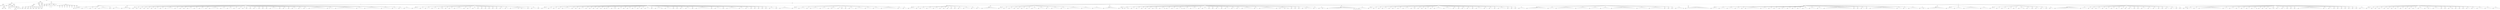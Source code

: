 graph Tree {
	"t0" [label = "TEI"];
	"t1" [label = "teiHeader"];
	"t2" [label = "fileDesc"];
	"t3" [label = "titleStmt"];
	"t4" [label = "title"];
	"t5" [label = "title"];
	"t6" [label = "author"];
	"t7" [label = "persName"];
	"t8" [label = "forename"];
	"t9" [label = "surname"];
	"t10" [label = "publicationStmt"];
	"t11" [label = "publisher"];
	"t12" [label = "idno"];
	"t13" [label = "idno"];
	"t14" [label = "availability"];
	"t15" [label = "licence"];
	"t16" [label = "ab"];
	"t17" [label = "ref"];
	"t18" [label = "sourceDesc"];
	"t19" [label = "bibl"];
	"t20" [label = "name"];
	"t21" [label = "idno"];
	"t22" [label = "idno"];
	"t23" [label = "availability"];
	"t24" [label = "licence"];
	"t25" [label = "ab"];
	"t26" [label = "ref"];
	"t27" [label = "bibl"];
	"t28" [label = "date"];
	"t29" [label = "date"];
	"t30" [label = "idno"];
	"t31" [label = "profileDesc"];
	"t32" [label = "particDesc"];
	"t33" [label = "listPerson"];
	"t34" [label = "person"];
	"t35" [label = "persName"];
	"t36" [label = "person"];
	"t37" [label = "persName"];
	"t38" [label = "person"];
	"t39" [label = "persName"];
	"t40" [label = "person"];
	"t41" [label = "persName"];
	"t42" [label = "person"];
	"t43" [label = "persName"];
	"t44" [label = "person"];
	"t45" [label = "persName"];
	"t46" [label = "person"];
	"t47" [label = "persName"];
	"t48" [label = "person"];
	"t49" [label = "persName"];
	"t50" [label = "textClass"];
	"t51" [label = "keywords"];
	"t52" [label = "term"];
	"t53" [label = "term"];
	"t54" [label = "revisionDesc"];
	"t55" [label = "listChange"];
	"t56" [label = "change"];
	"t57" [label = "text"];
	"t58" [label = "front"];
	"t59" [label = "docTitle"];
	"t60" [label = "titlePart"];
	"t61" [label = "titlePart"];
	"t62" [label = "docDate"];
	"t63" [label = "docAuthor"];
	"t64" [label = "div"];
	"t65" [label = "div"];
	"t66" [label = "div"];
	"t67" [label = "p"];
	"t68" [label = "div"];
	"t69" [label = "p"];
	"t70" [label = "performance"];
	"t71" [label = "ab"];
	"t72" [label = "div"];
	"t73" [label = "head"];
	"t74" [label = "p"];
	"t75" [label = "castList"];
	"t76" [label = "head"];
	"t77" [label = "castItem"];
	"t78" [label = "role"];
	"t79" [label = "castItem"];
	"t80" [label = "role"];
	"t81" [label = "castItem"];
	"t82" [label = "role"];
	"t83" [label = "castItem"];
	"t84" [label = "role"];
	"t85" [label = "castItem"];
	"t86" [label = "role"];
	"t87" [label = "castItem"];
	"t88" [label = "role"];
	"t89" [label = "castItem"];
	"t90" [label = "role"];
	"t91" [label = "castItem"];
	"t92" [label = "role"];
	"t93" [label = "body"];
	"t94" [label = "div"];
	"t95" [label = "head"];
	"t96" [label = "div"];
	"t97" [label = "head"];
	"t98" [label = "sp"];
	"t99" [label = "speaker"];
	"t100" [label = "note"];
	"t101" [label = "l"];
	"t102" [label = "l"];
	"t103" [label = "l"];
	"t104" [label = "sp"];
	"t105" [label = "speaker"];
	"t106" [label = "l"];
	"t107" [label = "l"];
	"t108" [label = "l"];
	"t109" [label = "l"];
	"t110" [label = "sp"];
	"t111" [label = "speaker"];
	"t112" [label = "l"];
	"t113" [label = "l"];
	"t114" [label = "sp"];
	"t115" [label = "speaker"];
	"t116" [label = "l"];
	"t117" [label = "sp"];
	"t118" [label = "speaker"];
	"t119" [label = "l"];
	"t120" [label = "l"];
	"t121" [label = "l"];
	"t122" [label = "l"];
	"t123" [label = "l"];
	"t124" [label = "l"];
	"t125" [label = "sp"];
	"t126" [label = "speaker"];
	"t127" [label = "l"];
	"t128" [label = "sp"];
	"t129" [label = "speaker"];
	"t130" [label = "l"];
	"t131" [label = "l"];
	"t132" [label = "l"];
	"t133" [label = "l"];
	"t134" [label = "div"];
	"t135" [label = "head"];
	"t136" [label = "sp"];
	"t137" [label = "speaker"];
	"t138" [label = "l"];
	"t139" [label = "l"];
	"t140" [label = "l"];
	"t141" [label = "l"];
	"t142" [label = "stage"];
	"t143" [label = "l"];
	"t144" [label = "div"];
	"t145" [label = "head"];
	"t146" [label = "sp"];
	"t147" [label = "speaker"];
	"t148" [label = "l"];
	"t149" [label = "sp"];
	"t150" [label = "speaker"];
	"t151" [label = "l"];
	"t152" [label = "sp"];
	"t153" [label = "speaker"];
	"t154" [label = "l"];
	"t155" [label = "sp"];
	"t156" [label = "speaker"];
	"t157" [label = "l"];
	"t158" [label = "sp"];
	"t159" [label = "speaker"];
	"t160" [label = "l"];
	"t161" [label = "sp"];
	"t162" [label = "speaker"];
	"t163" [label = "l"];
	"t164" [label = "sp"];
	"t165" [label = "speaker"];
	"t166" [label = "l"];
	"t167" [label = "l"];
	"t168" [label = "sp"];
	"t169" [label = "speaker"];
	"t170" [label = "l"];
	"t171" [label = "l"];
	"t172" [label = "sp"];
	"t173" [label = "speaker"];
	"t174" [label = "l"];
	"t175" [label = "l"];
	"t176" [label = "l"];
	"t177" [label = "l"];
	"t178" [label = "l"];
	"t179" [label = "sp"];
	"t180" [label = "speaker"];
	"t181" [label = "l"];
	"t182" [label = "l"];
	"t183" [label = "sp"];
	"t184" [label = "speaker"];
	"t185" [label = "l"];
	"t186" [label = "sp"];
	"t187" [label = "speaker"];
	"t188" [label = "l"];
	"t189" [label = "sp"];
	"t190" [label = "speaker"];
	"t191" [label = "l"];
	"t192" [label = "l"];
	"t193" [label = "l"];
	"t194" [label = "sp"];
	"t195" [label = "speaker"];
	"t196" [label = "l"];
	"t197" [label = "l"];
	"t198" [label = "sp"];
	"t199" [label = "speaker"];
	"t200" [label = "l"];
	"t201" [label = "l"];
	"t202" [label = "l"];
	"t203" [label = "sp"];
	"t204" [label = "speaker"];
	"t205" [label = "l"];
	"t206" [label = "sp"];
	"t207" [label = "speaker"];
	"t208" [label = "l"];
	"t209" [label = "l"];
	"t210" [label = "l"];
	"t211" [label = "l"];
	"t212" [label = "note"];
	"t213" [label = "l"];
	"t214" [label = "sp"];
	"t215" [label = "speaker"];
	"t216" [label = "l"];
	"t217" [label = "l"];
	"t218" [label = "l"];
	"t219" [label = "sp"];
	"t220" [label = "speaker"];
	"t221" [label = "l"];
	"t222" [label = "l"];
	"t223" [label = "l"];
	"t224" [label = "sp"];
	"t225" [label = "speaker"];
	"t226" [label = "l"];
	"t227" [label = "l"];
	"t228" [label = "sp"];
	"t229" [label = "speaker"];
	"t230" [label = "l"];
	"t231" [label = "sp"];
	"t232" [label = "speaker"];
	"t233" [label = "l"];
	"t234" [label = "sp"];
	"t235" [label = "speaker"];
	"t236" [label = "l"];
	"t237" [label = "sp"];
	"t238" [label = "speaker"];
	"t239" [label = "l"];
	"t240" [label = "sp"];
	"t241" [label = "speaker"];
	"t242" [label = "l"];
	"t243" [label = "l"];
	"t244" [label = "sp"];
	"t245" [label = "speaker"];
	"t246" [label = "l"];
	"t247" [label = "sp"];
	"t248" [label = "speaker"];
	"t249" [label = "l"];
	"t250" [label = "sp"];
	"t251" [label = "speaker"];
	"t252" [label = "l"];
	"t253" [label = "sp"];
	"t254" [label = "speaker"];
	"t255" [label = "l"];
	"t256" [label = "l"];
	"t257" [label = "l"];
	"t258" [label = "l"];
	"t259" [label = "l"];
	"t260" [label = "sp"];
	"t261" [label = "speaker"];
	"t262" [label = "l"];
	"t263" [label = "sp"];
	"t264" [label = "speaker"];
	"t265" [label = "l"];
	"t266" [label = "l"];
	"t267" [label = "sp"];
	"t268" [label = "speaker"];
	"t269" [label = "l"];
	"t270" [label = "sp"];
	"t271" [label = "speaker"];
	"t272" [label = "l"];
	"t273" [label = "l"];
	"t274" [label = "l"];
	"t275" [label = "sp"];
	"t276" [label = "speaker"];
	"t277" [label = "l"];
	"t278" [label = "l"];
	"t279" [label = "sp"];
	"t280" [label = "speaker"];
	"t281" [label = "l"];
	"t282" [label = "l"];
	"t283" [label = "sp"];
	"t284" [label = "speaker"];
	"t285" [label = "l"];
	"t286" [label = "l"];
	"t287" [label = "l"];
	"t288" [label = "l"];
	"t289" [label = "l"];
	"t290" [label = "l"];
	"t291" [label = "l"];
	"t292" [label = "l"];
	"t293" [label = "l"];
	"t294" [label = "l"];
	"t295" [label = "l"];
	"t296" [label = "sp"];
	"t297" [label = "speaker"];
	"t298" [label = "note"];
	"t299" [label = "l"];
	"t300" [label = "l"];
	"t301" [label = "l"];
	"t302" [label = "sp"];
	"t303" [label = "speaker"];
	"t304" [label = "l"];
	"t305" [label = "l"];
	"t306" [label = "l"];
	"t307" [label = "l"];
	"t308" [label = "l"];
	"t309" [label = "l"];
	"t310" [label = "l"];
	"t311" [label = "l"];
	"t312" [label = "l"];
	"t313" [label = "l"];
	"t314" [label = "l"];
	"t315" [label = "l"];
	"t316" [label = "l"];
	"t317" [label = "sp"];
	"t318" [label = "speaker"];
	"t319" [label = "l"];
	"t320" [label = "l"];
	"t321" [label = "l"];
	"t322" [label = "l"];
	"t323" [label = "sp"];
	"t324" [label = "speaker"];
	"t325" [label = "l"];
	"t326" [label = "l"];
	"t327" [label = "l"];
	"t328" [label = "l"];
	"t329" [label = "l"];
	"t330" [label = "l"];
	"t331" [label = "l"];
	"t332" [label = "l"];
	"t333" [label = "l"];
	"t334" [label = "l"];
	"t335" [label = "sp"];
	"t336" [label = "speaker"];
	"t337" [label = "l"];
	"t338" [label = "l"];
	"t339" [label = "l"];
	"t340" [label = "l"];
	"t341" [label = "l"];
	"t342" [label = "l"];
	"t343" [label = "sp"];
	"t344" [label = "speaker"];
	"t345" [label = "l"];
	"t346" [label = "l"];
	"t347" [label = "l"];
	"t348" [label = "sp"];
	"t349" [label = "speaker"];
	"t350" [label = "l"];
	"t351" [label = "l"];
	"t352" [label = "sp"];
	"t353" [label = "speaker"];
	"t354" [label = "l"];
	"t355" [label = "l"];
	"t356" [label = "l"];
	"t357" [label = "l"];
	"t358" [label = "div"];
	"t359" [label = "head"];
	"t360" [label = "sp"];
	"t361" [label = "speaker"];
	"t362" [label = "l"];
	"t363" [label = "l"];
	"t364" [label = "l"];
	"t365" [label = "l"];
	"t366" [label = "sp"];
	"t367" [label = "speaker"];
	"t368" [label = "l"];
	"t369" [label = "l"];
	"t370" [label = "sp"];
	"t371" [label = "speaker"];
	"t372" [label = "l"];
	"t373" [label = "l"];
	"t374" [label = "l"];
	"t375" [label = "sp"];
	"t376" [label = "speaker"];
	"t377" [label = "l"];
	"t378" [label = "l"];
	"t379" [label = "l"];
	"t380" [label = "sp"];
	"t381" [label = "speaker"];
	"t382" [label = "l"];
	"t383" [label = "stage"];
	"t384" [label = "l"];
	"t385" [label = "sp"];
	"t386" [label = "speaker"];
	"t387" [label = "l"];
	"t388" [label = "sp"];
	"t389" [label = "speaker"];
	"t390" [label = "l"];
	"t391" [label = "l"];
	"t392" [label = "sp"];
	"t393" [label = "speaker"];
	"t394" [label = "l"];
	"t395" [label = "l"];
	"t396" [label = "l"];
	"t397" [label = "l"];
	"t398" [label = "l"];
	"t399" [label = "sp"];
	"t400" [label = "speaker"];
	"t401" [label = "l"];
	"t402" [label = "sp"];
	"t403" [label = "speaker"];
	"t404" [label = "l"];
	"t405" [label = "l"];
	"t406" [label = "sp"];
	"t407" [label = "speaker"];
	"t408" [label = "l"];
	"t409" [label = "l"];
	"t410" [label = "sp"];
	"t411" [label = "speaker"];
	"t412" [label = "l"];
	"t413" [label = "sp"];
	"t414" [label = "speaker"];
	"t415" [label = "l"];
	"t416" [label = "sp"];
	"t417" [label = "speaker"];
	"t418" [label = "l"];
	"t419" [label = "sp"];
	"t420" [label = "speaker"];
	"t421" [label = "l"];
	"t422" [label = "sp"];
	"t423" [label = "speaker"];
	"t424" [label = "l"];
	"t425" [label = "sp"];
	"t426" [label = "speaker"];
	"t427" [label = "l"];
	"t428" [label = "sp"];
	"t429" [label = "speaker"];
	"t430" [label = "l"];
	"t431" [label = "l"];
	"t432" [label = "sp"];
	"t433" [label = "speaker"];
	"t434" [label = "l"];
	"t435" [label = "l"];
	"t436" [label = "sp"];
	"t437" [label = "speaker"];
	"t438" [label = "l"];
	"t439" [label = "l"];
	"t440" [label = "l"];
	"t441" [label = "l"];
	"t442" [label = "stage"];
	"t443" [label = "l"];
	"t444" [label = "stage"];
	"t445" [label = "l"];
	"t446" [label = "l"];
	"t447" [label = "l"];
	"t448" [label = "sp"];
	"t449" [label = "speaker"];
	"t450" [label = "l"];
	"t451" [label = "sp"];
	"t452" [label = "speaker"];
	"t453" [label = "l"];
	"t454" [label = "l"];
	"t455" [label = "l"];
	"t456" [label = "sp"];
	"t457" [label = "speaker"];
	"t458" [label = "l"];
	"t459" [label = "div"];
	"t460" [label = "head"];
	"t461" [label = "sp"];
	"t462" [label = "speaker"];
	"t463" [label = "l"];
	"t464" [label = "l"];
	"t465" [label = "l"];
	"t466" [label = "sp"];
	"t467" [label = "speaker"];
	"t468" [label = "l"];
	"t469" [label = "l"];
	"t470" [label = "sp"];
	"t471" [label = "speaker"];
	"t472" [label = "l"];
	"t473" [label = "l"];
	"t474" [label = "sp"];
	"t475" [label = "speaker"];
	"t476" [label = "l"];
	"t477" [label = "sp"];
	"t478" [label = "speaker"];
	"t479" [label = "l"];
	"t480" [label = "l"];
	"t481" [label = "l"];
	"t482" [label = "l"];
	"t483" [label = "l"];
	"t484" [label = "sp"];
	"t485" [label = "speaker"];
	"t486" [label = "l"];
	"t487" [label = "sp"];
	"t488" [label = "speaker"];
	"t489" [label = "l"];
	"t490" [label = "sp"];
	"t491" [label = "speaker"];
	"t492" [label = "l"];
	"t493" [label = "l"];
	"t494" [label = "l"];
	"t495" [label = "sp"];
	"t496" [label = "speaker"];
	"t497" [label = "l"];
	"t498" [label = "sp"];
	"t499" [label = "speaker"];
	"t500" [label = "l"];
	"t501" [label = "sp"];
	"t502" [label = "speaker"];
	"t503" [label = "l"];
	"t504" [label = "sp"];
	"t505" [label = "speaker"];
	"t506" [label = "l"];
	"t507" [label = "sp"];
	"t508" [label = "speaker"];
	"t509" [label = "l"];
	"t510" [label = "sp"];
	"t511" [label = "speaker"];
	"t512" [label = "stage"];
	"t513" [label = "l"];
	"t514" [label = "l"];
	"t515" [label = "sp"];
	"t516" [label = "speaker"];
	"t517" [label = "l"];
	"t518" [label = "stage"];
	"t519" [label = "l"];
	"t520" [label = "sp"];
	"t521" [label = "speaker"];
	"t522" [label = "l"];
	"t523" [label = "l"];
	"t524" [label = "sp"];
	"t525" [label = "speaker"];
	"t526" [label = "l"];
	"t527" [label = "sp"];
	"t528" [label = "speaker"];
	"t529" [label = "l"];
	"t530" [label = "l"];
	"t531" [label = "sp"];
	"t532" [label = "speaker"];
	"t533" [label = "l"];
	"t534" [label = "l"];
	"t535" [label = "sp"];
	"t536" [label = "speaker"];
	"t537" [label = "l"];
	"t538" [label = "sp"];
	"t539" [label = "speaker"];
	"t540" [label = "l"];
	"t541" [label = "sp"];
	"t542" [label = "speaker"];
	"t543" [label = "l"];
	"t544" [label = "l"];
	"t545" [label = "l"];
	"t546" [label = "sp"];
	"t547" [label = "speaker"];
	"t548" [label = "l"];
	"t549" [label = "sp"];
	"t550" [label = "speaker"];
	"t551" [label = "l"];
	"t552" [label = "l"];
	"t553" [label = "l"];
	"t554" [label = "stage"];
	"t555" [label = "l"];
	"t556" [label = "sp"];
	"t557" [label = "speaker"];
	"t558" [label = "l"];
	"t559" [label = "l"];
	"t560" [label = "l"];
	"t561" [label = "l"];
	"t562" [label = "sp"];
	"t563" [label = "speaker"];
	"t564" [label = "l"];
	"t565" [label = "sp"];
	"t566" [label = "speaker"];
	"t567" [label = "l"];
	"t568" [label = "sp"];
	"t569" [label = "speaker"];
	"t570" [label = "l"];
	"t571" [label = "l"];
	"t572" [label = "sp"];
	"t573" [label = "speaker"];
	"t574" [label = "l"];
	"t575" [label = "l"];
	"t576" [label = "l"];
	"t577" [label = "sp"];
	"t578" [label = "speaker"];
	"t579" [label = "l"];
	"t580" [label = "sp"];
	"t581" [label = "speaker"];
	"t582" [label = "l"];
	"t583" [label = "l"];
	"t584" [label = "l"];
	"t585" [label = "l"];
	"t586" [label = "l"];
	"t587" [label = "l"];
	"t588" [label = "l"];
	"t589" [label = "l"];
	"t590" [label = "l"];
	"t591" [label = "sp"];
	"t592" [label = "speaker"];
	"t593" [label = "l"];
	"t594" [label = "sp"];
	"t595" [label = "speaker"];
	"t596" [label = "l"];
	"t597" [label = "l"];
	"t598" [label = "l"];
	"t599" [label = "l"];
	"t600" [label = "sp"];
	"t601" [label = "speaker"];
	"t602" [label = "l"];
	"t603" [label = "sp"];
	"t604" [label = "speaker"];
	"t605" [label = "l"];
	"t606" [label = "l"];
	"t607" [label = "l"];
	"t608" [label = "l"];
	"t609" [label = "l"];
	"t610" [label = "l"];
	"t611" [label = "l"];
	"t612" [label = "sp"];
	"t613" [label = "speaker"];
	"t614" [label = "l"];
	"t615" [label = "l"];
	"t616" [label = "l"];
	"t617" [label = "sp"];
	"t618" [label = "speaker"];
	"t619" [label = "l"];
	"t620" [label = "l"];
	"t621" [label = "sp"];
	"t622" [label = "speaker"];
	"t623" [label = "l"];
	"t624" [label = "sp"];
	"t625" [label = "speaker"];
	"t626" [label = "l"];
	"t627" [label = "sp"];
	"t628" [label = "speaker"];
	"t629" [label = "l"];
	"t630" [label = "sp"];
	"t631" [label = "speaker"];
	"t632" [label = "l"];
	"t633" [label = "sp"];
	"t634" [label = "speaker"];
	"t635" [label = "l"];
	"t636" [label = "sp"];
	"t637" [label = "speaker"];
	"t638" [label = "l"];
	"t639" [label = "l"];
	"t640" [label = "l"];
	"t641" [label = "sp"];
	"t642" [label = "speaker"];
	"t643" [label = "l"];
	"t644" [label = "sp"];
	"t645" [label = "speaker"];
	"t646" [label = "l"];
	"t647" [label = "l"];
	"t648" [label = "l"];
	"t649" [label = "l"];
	"t650" [label = "l"];
	"t651" [label = "l"];
	"t652" [label = "l"];
	"t653" [label = "div"];
	"t654" [label = "head"];
	"t655" [label = "sp"];
	"t656" [label = "speaker"];
	"t657" [label = "l"];
	"t658" [label = "l"];
	"t659" [label = "l"];
	"t660" [label = "sp"];
	"t661" [label = "speaker"];
	"t662" [label = "l"];
	"t663" [label = "l"];
	"t664" [label = "l"];
	"t665" [label = "l"];
	"t666" [label = "sp"];
	"t667" [label = "speaker"];
	"t668" [label = "l"];
	"t669" [label = "sp"];
	"t670" [label = "speaker"];
	"t671" [label = "l"];
	"t672" [label = "l"];
	"t673" [label = "l"];
	"t674" [label = "l"];
	"t675" [label = "l"];
	"t676" [label = "sp"];
	"t677" [label = "speaker"];
	"t678" [label = "l"];
	"t679" [label = "l"];
	"t680" [label = "l"];
	"t681" [label = "l"];
	"t682" [label = "sp"];
	"t683" [label = "speaker"];
	"t684" [label = "l"];
	"t685" [label = "stage"];
	"t686" [label = "l"];
	"t687" [label = "l"];
	"t688" [label = "l"];
	"t689" [label = "sp"];
	"t690" [label = "speaker"];
	"t691" [label = "l"];
	"t692" [label = "sp"];
	"t693" [label = "speaker"];
	"t694" [label = "l"];
	"t695" [label = "sp"];
	"t696" [label = "speaker"];
	"t697" [label = "l"];
	"t698" [label = "sp"];
	"t699" [label = "speaker"];
	"t700" [label = "l"];
	"t701" [label = "l"];
	"t702" [label = "l"];
	"t703" [label = "sp"];
	"t704" [label = "speaker"];
	"t705" [label = "l"];
	"t706" [label = "l"];
	"t707" [label = "l"];
	"t708" [label = "l"];
	"t709" [label = "l"];
	"t710" [label = "sp"];
	"t711" [label = "speaker"];
	"t712" [label = "l"];
	"t713" [label = "l"];
	"t714" [label = "l"];
	"t715" [label = "l"];
	"t716" [label = "sp"];
	"t717" [label = "speaker"];
	"t718" [label = "l"];
	"t719" [label = "l"];
	"t720" [label = "l"];
	"t721" [label = "l"];
	"t722" [label = "sp"];
	"t723" [label = "speaker"];
	"t724" [label = "l"];
	"t725" [label = "l"];
	"t726" [label = "l"];
	"t727" [label = "l"];
	"t728" [label = "l"];
	"t729" [label = "l"];
	"t730" [label = "l"];
	"t731" [label = "l"];
	"t732" [label = "l"];
	"t733" [label = "l"];
	"t734" [label = "sp"];
	"t735" [label = "speaker"];
	"t736" [label = "l"];
	"t737" [label = "l"];
	"t738" [label = "sp"];
	"t739" [label = "speaker"];
	"t740" [label = "l"];
	"t741" [label = "l"];
	"t742" [label = "div"];
	"t743" [label = "head"];
	"t744" [label = "div"];
	"t745" [label = "head"];
	"t746" [label = "sp"];
	"t747" [label = "speaker"];
	"t748" [label = "l"];
	"t749" [label = "l"];
	"t750" [label = "l"];
	"t751" [label = "l"];
	"t752" [label = "sp"];
	"t753" [label = "speaker"];
	"t754" [label = "l"];
	"t755" [label = "sp"];
	"t756" [label = "speaker"];
	"t757" [label = "l"];
	"t758" [label = "l"];
	"t759" [label = "l"];
	"t760" [label = "sp"];
	"t761" [label = "speaker"];
	"t762" [label = "l"];
	"t763" [label = "l"];
	"t764" [label = "l"];
	"t765" [label = "sp"];
	"t766" [label = "speaker"];
	"t767" [label = "l"];
	"t768" [label = "l"];
	"t769" [label = "l"];
	"t770" [label = "sp"];
	"t771" [label = "speaker"];
	"t772" [label = "l"];
	"t773" [label = "sp"];
	"t774" [label = "speaker"];
	"t775" [label = "l"];
	"t776" [label = "sp"];
	"t777" [label = "speaker"];
	"t778" [label = "l"];
	"t779" [label = "sp"];
	"t780" [label = "speaker"];
	"t781" [label = "l"];
	"t782" [label = "sp"];
	"t783" [label = "speaker"];
	"t784" [label = "l"];
	"t785" [label = "sp"];
	"t786" [label = "speaker"];
	"t787" [label = "l"];
	"t788" [label = "l"];
	"t789" [label = "sp"];
	"t790" [label = "speaker"];
	"t791" [label = "l"];
	"t792" [label = "l"];
	"t793" [label = "l"];
	"t794" [label = "l"];
	"t795" [label = "sp"];
	"t796" [label = "speaker"];
	"t797" [label = "l"];
	"t798" [label = "l"];
	"t799" [label = "sp"];
	"t800" [label = "speaker"];
	"t801" [label = "l"];
	"t802" [label = "l"];
	"t803" [label = "div"];
	"t804" [label = "head"];
	"t805" [label = "sp"];
	"t806" [label = "speaker"];
	"t807" [label = "l"];
	"t808" [label = "l"];
	"t809" [label = "l"];
	"t810" [label = "l"];
	"t811" [label = "l"];
	"t812" [label = "l"];
	"t813" [label = "l"];
	"t814" [label = "l"];
	"t815" [label = "l"];
	"t816" [label = "l"];
	"t817" [label = "div"];
	"t818" [label = "head"];
	"t819" [label = "sp"];
	"t820" [label = "speaker"];
	"t821" [label = "l"];
	"t822" [label = "l"];
	"t823" [label = "sp"];
	"t824" [label = "speaker"];
	"t825" [label = "l"];
	"t826" [label = "l"];
	"t827" [label = "sp"];
	"t828" [label = "speaker"];
	"t829" [label = "l"];
	"t830" [label = "l"];
	"t831" [label = "sp"];
	"t832" [label = "speaker"];
	"t833" [label = "l"];
	"t834" [label = "sp"];
	"t835" [label = "speaker"];
	"t836" [label = "l"];
	"t837" [label = "sp"];
	"t838" [label = "speaker"];
	"t839" [label = "l"];
	"t840" [label = "l"];
	"t841" [label = "sp"];
	"t842" [label = "speaker"];
	"t843" [label = "l"];
	"t844" [label = "l"];
	"t845" [label = "sp"];
	"t846" [label = "speaker"];
	"t847" [label = "l"];
	"t848" [label = "l"];
	"t849" [label = "l"];
	"t850" [label = "sp"];
	"t851" [label = "speaker"];
	"t852" [label = "l"];
	"t853" [label = "l"];
	"t854" [label = "l"];
	"t855" [label = "l"];
	"t856" [label = "sp"];
	"t857" [label = "speaker"];
	"t858" [label = "l"];
	"t859" [label = "l"];
	"t860" [label = "sp"];
	"t861" [label = "speaker"];
	"t862" [label = "l"];
	"t863" [label = "l"];
	"t864" [label = "l"];
	"t865" [label = "l"];
	"t866" [label = "l"];
	"t867" [label = "sp"];
	"t868" [label = "speaker"];
	"t869" [label = "l"];
	"t870" [label = "l"];
	"t871" [label = "l"];
	"t872" [label = "sp"];
	"t873" [label = "speaker"];
	"t874" [label = "l"];
	"t875" [label = "l"];
	"t876" [label = "l"];
	"t877" [label = "l"];
	"t878" [label = "l"];
	"t879" [label = "l"];
	"t880" [label = "l"];
	"t881" [label = "l"];
	"t882" [label = "sp"];
	"t883" [label = "speaker"];
	"t884" [label = "l"];
	"t885" [label = "l"];
	"t886" [label = "l"];
	"t887" [label = "l"];
	"t888" [label = "l"];
	"t889" [label = "l"];
	"t890" [label = "sp"];
	"t891" [label = "speaker"];
	"t892" [label = "l"];
	"t893" [label = "l"];
	"t894" [label = "l"];
	"t895" [label = "l"];
	"t896" [label = "l"];
	"t897" [label = "l"];
	"t898" [label = "div"];
	"t899" [label = "head"];
	"t900" [label = "sp"];
	"t901" [label = "speaker"];
	"t902" [label = "l"];
	"t903" [label = "l"];
	"t904" [label = "l"];
	"t905" [label = "l"];
	"t906" [label = "l"];
	"t907" [label = "l"];
	"t908" [label = "l"];
	"t909" [label = "l"];
	"t910" [label = "l"];
	"t911" [label = "div"];
	"t912" [label = "head"];
	"t913" [label = "sp"];
	"t914" [label = "speaker"];
	"t915" [label = "l"];
	"t916" [label = "sp"];
	"t917" [label = "speaker"];
	"t918" [label = "stage"];
	"t919" [label = "l"];
	"t920" [label = "stage"];
	"t921" [label = "l"];
	"t922" [label = "sp"];
	"t923" [label = "speaker"];
	"t924" [label = "l"];
	"t925" [label = "l"];
	"t926" [label = "sp"];
	"t927" [label = "speaker"];
	"t928" [label = "l"];
	"t929" [label = "l"];
	"t930" [label = "sp"];
	"t931" [label = "speaker"];
	"t932" [label = "l"];
	"t933" [label = "sp"];
	"t934" [label = "speaker"];
	"t935" [label = "l"];
	"t936" [label = "sp"];
	"t937" [label = "speaker"];
	"t938" [label = "l"];
	"t939" [label = "sp"];
	"t940" [label = "speaker"];
	"t941" [label = "l"];
	"t942" [label = "stage"];
	"t943" [label = "l"];
	"t944" [label = "sp"];
	"t945" [label = "speaker"];
	"t946" [label = "l"];
	"t947" [label = "l"];
	"t948" [label = "stage"];
	"t949" [label = "sp"];
	"t950" [label = "speaker"];
	"t951" [label = "l"];
	"t952" [label = "l"];
	"t953" [label = "sp"];
	"t954" [label = "speaker"];
	"t955" [label = "l"];
	"t956" [label = "l"];
	"t957" [label = "sp"];
	"t958" [label = "speaker"];
	"t959" [label = "l"];
	"t960" [label = "l"];
	"t961" [label = "stage"];
	"t962" [label = "sp"];
	"t963" [label = "speaker"];
	"t964" [label = "l"];
	"t965" [label = "l"];
	"t966" [label = "l"];
	"t967" [label = "sp"];
	"t968" [label = "speaker"];
	"t969" [label = "l"];
	"t970" [label = "l"];
	"t971" [label = "l"];
	"t972" [label = "l"];
	"t973" [label = "sp"];
	"t974" [label = "speaker"];
	"t975" [label = "l"];
	"t976" [label = "sp"];
	"t977" [label = "speaker"];
	"t978" [label = "l"];
	"t979" [label = "l"];
	"t980" [label = "l"];
	"t981" [label = "sp"];
	"t982" [label = "speaker"];
	"t983" [label = "l"];
	"t984" [label = "sp"];
	"t985" [label = "speaker"];
	"t986" [label = "l"];
	"t987" [label = "sp"];
	"t988" [label = "speaker"];
	"t989" [label = "l"];
	"t990" [label = "l"];
	"t991" [label = "sp"];
	"t992" [label = "speaker"];
	"t993" [label = "l"];
	"t994" [label = "sp"];
	"t995" [label = "speaker"];
	"t996" [label = "l"];
	"t997" [label = "l"];
	"t998" [label = "l"];
	"t999" [label = "sp"];
	"t1000" [label = "speaker"];
	"t1001" [label = "l"];
	"t1002" [label = "l"];
	"t1003" [label = "sp"];
	"t1004" [label = "speaker"];
	"t1005" [label = "l"];
	"t1006" [label = "l"];
	"t1007" [label = "sp"];
	"t1008" [label = "speaker"];
	"t1009" [label = "l"];
	"t1010" [label = "l"];
	"t1011" [label = "l"];
	"t1012" [label = "l"];
	"t1013" [label = "l"];
	"t1014" [label = "l"];
	"t1015" [label = "l"];
	"t1016" [label = "sp"];
	"t1017" [label = "speaker"];
	"t1018" [label = "l"];
	"t1019" [label = "l"];
	"t1020" [label = "sp"];
	"t1021" [label = "speaker"];
	"t1022" [label = "l"];
	"t1023" [label = "l"];
	"t1024" [label = "l"];
	"t1025" [label = "l"];
	"t1026" [label = "l"];
	"t1027" [label = "l"];
	"t1028" [label = "l"];
	"t1029" [label = "l"];
	"t1030" [label = "l"];
	"t1031" [label = "l"];
	"t1032" [label = "sp"];
	"t1033" [label = "speaker"];
	"t1034" [label = "l"];
	"t1035" [label = "stage"];
	"t1036" [label = "l"];
	"t1037" [label = "l"];
	"t1038" [label = "stage"];
	"t1039" [label = "l"];
	"t1040" [label = "stage"];
	"t1041" [label = "l"];
	"t1042" [label = "sp"];
	"t1043" [label = "speaker"];
	"t1044" [label = "l"];
	"t1045" [label = "sp"];
	"t1046" [label = "speaker"];
	"t1047" [label = "l"];
	"t1048" [label = "sp"];
	"t1049" [label = "speaker"];
	"t1050" [label = "l"];
	"t1051" [label = "sp"];
	"t1052" [label = "speaker"];
	"t1053" [label = "l"];
	"t1054" [label = "stage"];
	"t1055" [label = "l"];
	"t1056" [label = "l"];
	"t1057" [label = "l"];
	"t1058" [label = "l"];
	"t1059" [label = "sp"];
	"t1060" [label = "speaker"];
	"t1061" [label = "l"];
	"t1062" [label = "l"];
	"t1063" [label = "sp"];
	"t1064" [label = "speaker"];
	"t1065" [label = "l"];
	"t1066" [label = "stage"];
	"t1067" [label = "l"];
	"t1068" [label = "l"];
	"t1069" [label = "div"];
	"t1070" [label = "head"];
	"t1071" [label = "sp"];
	"t1072" [label = "speaker"];
	"t1073" [label = "l"];
	"t1074" [label = "l"];
	"t1075" [label = "l"];
	"t1076" [label = "l"];
	"t1077" [label = "l"];
	"t1078" [label = "l"];
	"t1079" [label = "l"];
	"t1080" [label = "l"];
	"t1081" [label = "l"];
	"t1082" [label = "l"];
	"t1083" [label = "l"];
	"t1084" [label = "l"];
	"t1085" [label = "l"];
	"t1086" [label = "l"];
	"t1087" [label = "l"];
	"t1088" [label = "l"];
	"t1089" [label = "l"];
	"t1090" [label = "stage"];
	"t1091" [label = "l"];
	"t1092" [label = "p"];
	"t1093" [label = "s"];
	"t1094" [label = "s"];
	"t1095" [label = "s"];
	"t1096" [label = "s"];
	"t1097" [label = "s"];
	"t1098" [label = "s"];
	"t1099" [label = "sp"];
	"t1100" [label = "speaker"];
	"t1101" [label = "l"];
	"t1102" [label = "l"];
	"t1103" [label = "l"];
	"t1104" [label = "l"];
	"t1105" [label = "l"];
	"t1106" [label = "div"];
	"t1107" [label = "head"];
	"t1108" [label = "sp"];
	"t1109" [label = "speaker"];
	"t1110" [label = "l"];
	"t1111" [label = "l"];
	"t1112" [label = "sp"];
	"t1113" [label = "speaker"];
	"t1114" [label = "l"];
	"t1115" [label = "l"];
	"t1116" [label = "sp"];
	"t1117" [label = "speaker"];
	"t1118" [label = "l"];
	"t1119" [label = "sp"];
	"t1120" [label = "speaker"];
	"t1121" [label = "l"];
	"t1122" [label = "l"];
	"t1123" [label = "l"];
	"t1124" [label = "sp"];
	"t1125" [label = "speaker"];
	"t1126" [label = "l"];
	"t1127" [label = "sp"];
	"t1128" [label = "speaker"];
	"t1129" [label = "l"];
	"t1130" [label = "l"];
	"t1131" [label = "sp"];
	"t1132" [label = "speaker"];
	"t1133" [label = "l"];
	"t1134" [label = "l"];
	"t1135" [label = "sp"];
	"t1136" [label = "speaker"];
	"t1137" [label = "l"];
	"t1138" [label = "l"];
	"t1139" [label = "l"];
	"t1140" [label = "l"];
	"t1141" [label = "sp"];
	"t1142" [label = "speaker"];
	"t1143" [label = "l"];
	"t1144" [label = "stage"];
	"t1145" [label = "l"];
	"t1146" [label = "sp"];
	"t1147" [label = "speaker"];
	"t1148" [label = "l"];
	"t1149" [label = "sp"];
	"t1150" [label = "speaker"];
	"t1151" [label = "l"];
	"t1152" [label = "sp"];
	"t1153" [label = "speaker"];
	"t1154" [label = "l"];
	"t1155" [label = "l"];
	"t1156" [label = "sp"];
	"t1157" [label = "speaker"];
	"t1158" [label = "l"];
	"t1159" [label = "sp"];
	"t1160" [label = "speaker"];
	"t1161" [label = "l"];
	"t1162" [label = "l"];
	"t1163" [label = "l"];
	"t1164" [label = "l"];
	"t1165" [label = "l"];
	"t1166" [label = "sp"];
	"t1167" [label = "speaker"];
	"t1168" [label = "l"];
	"t1169" [label = "l"];
	"t1170" [label = "l"];
	"t1171" [label = "l"];
	"t1172" [label = "l"];
	"t1173" [label = "sp"];
	"t1174" [label = "speaker"];
	"t1175" [label = "l"];
	"t1176" [label = "l"];
	"t1177" [label = "sp"];
	"t1178" [label = "speaker"];
	"t1179" [label = "l"];
	"t1180" [label = "sp"];
	"t1181" [label = "speaker"];
	"t1182" [label = "l"];
	"t1183" [label = "l"];
	"t1184" [label = "sp"];
	"t1185" [label = "speaker"];
	"t1186" [label = "l"];
	"t1187" [label = "l"];
	"t1188" [label = "sp"];
	"t1189" [label = "speaker"];
	"t1190" [label = "l"];
	"t1191" [label = "sp"];
	"t1192" [label = "speaker"];
	"t1193" [label = "l"];
	"t1194" [label = "l"];
	"t1195" [label = "l"];
	"t1196" [label = "l"];
	"t1197" [label = "sp"];
	"t1198" [label = "speaker"];
	"t1199" [label = "l"];
	"t1200" [label = "l"];
	"t1201" [label = "sp"];
	"t1202" [label = "speaker"];
	"t1203" [label = "l"];
	"t1204" [label = "l"];
	"t1205" [label = "sp"];
	"t1206" [label = "speaker"];
	"t1207" [label = "l"];
	"t1208" [label = "sp"];
	"t1209" [label = "speaker"];
	"t1210" [label = "l"];
	"t1211" [label = "l"];
	"t1212" [label = "l"];
	"t1213" [label = "l"];
	"t1214" [label = "l"];
	"t1215" [label = "sp"];
	"t1216" [label = "speaker"];
	"t1217" [label = "l"];
	"t1218" [label = "sp"];
	"t1219" [label = "speaker"];
	"t1220" [label = "l"];
	"t1221" [label = "sp"];
	"t1222" [label = "speaker"];
	"t1223" [label = "l"];
	"t1224" [label = "sp"];
	"t1225" [label = "speaker"];
	"t1226" [label = "l"];
	"t1227" [label = "l"];
	"t1228" [label = "l"];
	"t1229" [label = "l"];
	"t1230" [label = "div"];
	"t1231" [label = "head"];
	"t1232" [label = "sp"];
	"t1233" [label = "speaker"];
	"t1234" [label = "l"];
	"t1235" [label = "l"];
	"t1236" [label = "l"];
	"t1237" [label = "l"];
	"t1238" [label = "l"];
	"t1239" [label = "l"];
	"t1240" [label = "l"];
	"t1241" [label = "l"];
	"t1242" [label = "l"];
	"t1243" [label = "l"];
	"t1244" [label = "l"];
	"t1245" [label = "l"];
	"t1246" [label = "l"];
	"t1247" [label = "sp"];
	"t1248" [label = "speaker"];
	"t1249" [label = "l"];
	"t1250" [label = "l"];
	"t1251" [label = "l"];
	"t1252" [label = "l"];
	"t1253" [label = "sp"];
	"t1254" [label = "speaker"];
	"t1255" [label = "l"];
	"t1256" [label = "l"];
	"t1257" [label = "l"];
	"t1258" [label = "l"];
	"t1259" [label = "l"];
	"t1260" [label = "l"];
	"t1261" [label = "l"];
	"t1262" [label = "l"];
	"t1263" [label = "l"];
	"t1264" [label = "l"];
	"t1265" [label = "l"];
	"t1266" [label = "l"];
	"t1267" [label = "sp"];
	"t1268" [label = "speaker"];
	"t1269" [label = "l"];
	"t1270" [label = "l"];
	"t1271" [label = "l"];
	"t1272" [label = "l"];
	"t1273" [label = "l"];
	"t1274" [label = "l"];
	"t1275" [label = "l"];
	"t1276" [label = "l"];
	"t1277" [label = "sp"];
	"t1278" [label = "speaker"];
	"t1279" [label = "l"];
	"t1280" [label = "l"];
	"t1281" [label = "l"];
	"t1282" [label = "l"];
	"t1283" [label = "l"];
	"t1284" [label = "l"];
	"t1285" [label = "sp"];
	"t1286" [label = "speaker"];
	"t1287" [label = "l"];
	"t1288" [label = "l"];
	"t1289" [label = "l"];
	"t1290" [label = "l"];
	"t1291" [label = "l"];
	"t1292" [label = "l"];
	"t1293" [label = "sp"];
	"t1294" [label = "speaker"];
	"t1295" [label = "l"];
	"t1296" [label = "l"];
	"t1297" [label = "l"];
	"t1298" [label = "l"];
	"t1299" [label = "l"];
	"t1300" [label = "l"];
	"t1301" [label = "l"];
	"t1302" [label = "l"];
	"t1303" [label = "l"];
	"t1304" [label = "l"];
	"t1305" [label = "l"];
	"t1306" [label = "l"];
	"t1307" [label = "l"];
	"t1308" [label = "l"];
	"t1309" [label = "l"];
	"t1310" [label = "l"];
	"t1311" [label = "sp"];
	"t1312" [label = "speaker"];
	"t1313" [label = "l"];
	"t1314" [label = "l"];
	"t1315" [label = "l"];
	"t1316" [label = "l"];
	"t1317" [label = "l"];
	"t1318" [label = "l"];
	"t1319" [label = "l"];
	"t1320" [label = "sp"];
	"t1321" [label = "speaker"];
	"t1322" [label = "l"];
	"t1323" [label = "l"];
	"t1324" [label = "l"];
	"t1325" [label = "l"];
	"t1326" [label = "l"];
	"t1327" [label = "l"];
	"t1328" [label = "l"];
	"t1329" [label = "l"];
	"t1330" [label = "l"];
	"t1331" [label = "sp"];
	"t1332" [label = "speaker"];
	"t1333" [label = "l"];
	"t1334" [label = "sp"];
	"t1335" [label = "speaker"];
	"t1336" [label = "l"];
	"t1337" [label = "sp"];
	"t1338" [label = "speaker"];
	"t1339" [label = "l"];
	"t1340" [label = "sp"];
	"t1341" [label = "speaker"];
	"t1342" [label = "l"];
	"t1343" [label = "l"];
	"t1344" [label = "l"];
	"t1345" [label = "l"];
	"t1346" [label = "stage"];
	"t1347" [label = "div"];
	"t1348" [label = "head"];
	"t1349" [label = "sp"];
	"t1350" [label = "speaker"];
	"t1351" [label = "l"];
	"t1352" [label = "l"];
	"t1353" [label = "l"];
	"t1354" [label = "l"];
	"t1355" [label = "l"];
	"t1356" [label = "l"];
	"t1357" [label = "l"];
	"t1358" [label = "l"];
	"t1359" [label = "l"];
	"t1360" [label = "l"];
	"t1361" [label = "l"];
	"t1362" [label = "l"];
	"t1363" [label = "l"];
	"t1364" [label = "l"];
	"t1365" [label = "l"];
	"t1366" [label = "l"];
	"t1367" [label = "div"];
	"t1368" [label = "head"];
	"t1369" [label = "div"];
	"t1370" [label = "head"];
	"t1371" [label = "sp"];
	"t1372" [label = "speaker"];
	"t1373" [label = "l"];
	"t1374" [label = "l"];
	"t1375" [label = "l"];
	"t1376" [label = "l"];
	"t1377" [label = "sp"];
	"t1378" [label = "speaker"];
	"t1379" [label = "l"];
	"t1380" [label = "l"];
	"t1381" [label = "l"];
	"t1382" [label = "l"];
	"t1383" [label = "sp"];
	"t1384" [label = "speaker"];
	"t1385" [label = "l"];
	"t1386" [label = "l"];
	"t1387" [label = "l"];
	"t1388" [label = "l"];
	"t1389" [label = "sp"];
	"t1390" [label = "speaker"];
	"t1391" [label = "l"];
	"t1392" [label = "l"];
	"t1393" [label = "l"];
	"t1394" [label = "sp"];
	"t1395" [label = "speaker"];
	"t1396" [label = "l"];
	"t1397" [label = "sp"];
	"t1398" [label = "speaker"];
	"t1399" [label = "l"];
	"t1400" [label = "l"];
	"t1401" [label = "l"];
	"t1402" [label = "l"];
	"t1403" [label = "l"];
	"t1404" [label = "l"];
	"t1405" [label = "l"];
	"t1406" [label = "l"];
	"t1407" [label = "l"];
	"t1408" [label = "sp"];
	"t1409" [label = "speaker"];
	"t1410" [label = "l"];
	"t1411" [label = "l"];
	"t1412" [label = "l"];
	"t1413" [label = "l"];
	"t1414" [label = "sp"];
	"t1415" [label = "speaker"];
	"t1416" [label = "l"];
	"t1417" [label = "l"];
	"t1418" [label = "sp"];
	"t1419" [label = "speaker"];
	"t1420" [label = "l"];
	"t1421" [label = "l"];
	"t1422" [label = "sp"];
	"t1423" [label = "speaker"];
	"t1424" [label = "l"];
	"t1425" [label = "note"];
	"t1426" [label = "l"];
	"t1427" [label = "l"];
	"t1428" [label = "sp"];
	"t1429" [label = "speaker"];
	"t1430" [label = "l"];
	"t1431" [label = "l"];
	"t1432" [label = "sp"];
	"t1433" [label = "speaker"];
	"t1434" [label = "l"];
	"t1435" [label = "l"];
	"t1436" [label = "sp"];
	"t1437" [label = "speaker"];
	"t1438" [label = "l"];
	"t1439" [label = "l"];
	"t1440" [label = "sp"];
	"t1441" [label = "speaker"];
	"t1442" [label = "l"];
	"t1443" [label = "l"];
	"t1444" [label = "l"];
	"t1445" [label = "sp"];
	"t1446" [label = "speaker"];
	"t1447" [label = "l"];
	"t1448" [label = "l"];
	"t1449" [label = "l"];
	"t1450" [label = "l"];
	"t1451" [label = "sp"];
	"t1452" [label = "speaker"];
	"t1453" [label = "l"];
	"t1454" [label = "l"];
	"t1455" [label = "l"];
	"t1456" [label = "sp"];
	"t1457" [label = "speaker"];
	"t1458" [label = "l"];
	"t1459" [label = "l"];
	"t1460" [label = "l"];
	"t1461" [label = "l"];
	"t1462" [label = "l"];
	"t1463" [label = "l"];
	"t1464" [label = "l"];
	"t1465" [label = "l"];
	"t1466" [label = "l"];
	"t1467" [label = "l"];
	"t1468" [label = "l"];
	"t1469" [label = "l"];
	"t1470" [label = "l"];
	"t1471" [label = "l"];
	"t1472" [label = "l"];
	"t1473" [label = "l"];
	"t1474" [label = "l"];
	"t1475" [label = "l"];
	"t1476" [label = "l"];
	"t1477" [label = "sp"];
	"t1478" [label = "speaker"];
	"t1479" [label = "l"];
	"t1480" [label = "sp"];
	"t1481" [label = "speaker"];
	"t1482" [label = "l"];
	"t1483" [label = "sp"];
	"t1484" [label = "speaker"];
	"t1485" [label = "l"];
	"t1486" [label = "l"];
	"t1487" [label = "sp"];
	"t1488" [label = "speaker"];
	"t1489" [label = "l"];
	"t1490" [label = "sp"];
	"t1491" [label = "speaker"];
	"t1492" [label = "l"];
	"t1493" [label = "l"];
	"t1494" [label = "l"];
	"t1495" [label = "l"];
	"t1496" [label = "l"];
	"t1497" [label = "l"];
	"t1498" [label = "l"];
	"t1499" [label = "l"];
	"t1500" [label = "l"];
	"t1501" [label = "l"];
	"t1502" [label = "l"];
	"t1503" [label = "l"];
	"t1504" [label = "l"];
	"t1505" [label = "l"];
	"t1506" [label = "l"];
	"t1507" [label = "l"];
	"t1508" [label = "l"];
	"t1509" [label = "sp"];
	"t1510" [label = "speaker"];
	"t1511" [label = "l"];
	"t1512" [label = "l"];
	"t1513" [label = "l"];
	"t1514" [label = "sp"];
	"t1515" [label = "speaker"];
	"t1516" [label = "l"];
	"t1517" [label = "l"];
	"t1518" [label = "sp"];
	"t1519" [label = "speaker"];
	"t1520" [label = "l"];
	"t1521" [label = "l"];
	"t1522" [label = "l"];
	"t1523" [label = "l"];
	"t1524" [label = "l"];
	"t1525" [label = "l"];
	"t1526" [label = "sp"];
	"t1527" [label = "speaker"];
	"t1528" [label = "l"];
	"t1529" [label = "stage"];
	"t1530" [label = "l"];
	"t1531" [label = "l"];
	"t1532" [label = "div"];
	"t1533" [label = "head"];
	"t1534" [label = "sp"];
	"t1535" [label = "speaker"];
	"t1536" [label = "l"];
	"t1537" [label = "l"];
	"t1538" [label = "l"];
	"t1539" [label = "l"];
	"t1540" [label = "l"];
	"t1541" [label = "l"];
	"t1542" [label = "l"];
	"t1543" [label = "l"];
	"t1544" [label = "l"];
	"t1545" [label = "l"];
	"t1546" [label = "l"];
	"t1547" [label = "div"];
	"t1548" [label = "head"];
	"t1549" [label = "sp"];
	"t1550" [label = "speaker"];
	"t1551" [label = "l"];
	"t1552" [label = "l"];
	"t1553" [label = "l"];
	"t1554" [label = "l"];
	"t1555" [label = "sp"];
	"t1556" [label = "speaker"];
	"t1557" [label = "l"];
	"t1558" [label = "l"];
	"t1559" [label = "l"];
	"t1560" [label = "l"];
	"t1561" [label = "l"];
	"t1562" [label = "sp"];
	"t1563" [label = "speaker"];
	"t1564" [label = "l"];
	"t1565" [label = "l"];
	"t1566" [label = "l"];
	"t1567" [label = "l"];
	"t1568" [label = "l"];
	"t1569" [label = "l"];
	"t1570" [label = "l"];
	"t1571" [label = "l"];
	"t1572" [label = "l"];
	"t1573" [label = "l"];
	"t1574" [label = "sp"];
	"t1575" [label = "speaker"];
	"t1576" [label = "l"];
	"t1577" [label = "l"];
	"t1578" [label = "l"];
	"t1579" [label = "l"];
	"t1580" [label = "l"];
	"t1581" [label = "div"];
	"t1582" [label = "head"];
	"t1583" [label = "sp"];
	"t1584" [label = "speaker"];
	"t1585" [label = "l"];
	"t1586" [label = "l"];
	"t1587" [label = "l"];
	"t1588" [label = "sp"];
	"t1589" [label = "speaker"];
	"t1590" [label = "l"];
	"t1591" [label = "l"];
	"t1592" [label = "sp"];
	"t1593" [label = "speaker"];
	"t1594" [label = "l"];
	"t1595" [label = "l"];
	"t1596" [label = "l"];
	"t1597" [label = "sp"];
	"t1598" [label = "speaker"];
	"t1599" [label = "l"];
	"t1600" [label = "l"];
	"t1601" [label = "sp"];
	"t1602" [label = "speaker"];
	"t1603" [label = "l"];
	"t1604" [label = "l"];
	"t1605" [label = "sp"];
	"t1606" [label = "speaker"];
	"t1607" [label = "l"];
	"t1608" [label = "l"];
	"t1609" [label = "note"];
	"t1610" [label = "l"];
	"t1611" [label = "sp"];
	"t1612" [label = "speaker"];
	"t1613" [label = "l"];
	"t1614" [label = "l"];
	"t1615" [label = "sp"];
	"t1616" [label = "speaker"];
	"t1617" [label = "l"];
	"t1618" [label = "sp"];
	"t1619" [label = "speaker"];
	"t1620" [label = "l"];
	"t1621" [label = "l"];
	"t1622" [label = "sp"];
	"t1623" [label = "speaker"];
	"t1624" [label = "l"];
	"t1625" [label = "l"];
	"t1626" [label = "sp"];
	"t1627" [label = "speaker"];
	"t1628" [label = "l"];
	"t1629" [label = "sp"];
	"t1630" [label = "speaker"];
	"t1631" [label = "l"];
	"t1632" [label = "l"];
	"t1633" [label = "div"];
	"t1634" [label = "head"];
	"t1635" [label = "sp"];
	"t1636" [label = "speaker"];
	"t1637" [label = "l"];
	"t1638" [label = "l"];
	"t1639" [label = "l"];
	"t1640" [label = "l"];
	"t1641" [label = "l"];
	"t1642" [label = "l"];
	"t1643" [label = "l"];
	"t1644" [label = "l"];
	"t1645" [label = "l"];
	"t1646" [label = "l"];
	"t1647" [label = "l"];
	"t1648" [label = "l"];
	"t1649" [label = "l"];
	"t1650" [label = "l"];
	"t1651" [label = "l"];
	"t1652" [label = "l"];
	"t1653" [label = "sp"];
	"t1654" [label = "speaker"];
	"t1655" [label = "l"];
	"t1656" [label = "l"];
	"t1657" [label = "l"];
	"t1658" [label = "l"];
	"t1659" [label = "sp"];
	"t1660" [label = "speaker"];
	"t1661" [label = "l"];
	"t1662" [label = "sp"];
	"t1663" [label = "speaker"];
	"t1664" [label = "l"];
	"t1665" [label = "sp"];
	"t1666" [label = "speaker"];
	"t1667" [label = "l"];
	"t1668" [label = "l"];
	"t1669" [label = "l"];
	"t1670" [label = "sp"];
	"t1671" [label = "speaker"];
	"t1672" [label = "l"];
	"t1673" [label = "sp"];
	"t1674" [label = "speaker"];
	"t1675" [label = "l"];
	"t1676" [label = "l"];
	"t1677" [label = "sp"];
	"t1678" [label = "speaker"];
	"t1679" [label = "l"];
	"t1680" [label = "l"];
	"t1681" [label = "sp"];
	"t1682" [label = "speaker"];
	"t1683" [label = "l"];
	"t1684" [label = "l"];
	"t1685" [label = "sp"];
	"t1686" [label = "speaker"];
	"t1687" [label = "l"];
	"t1688" [label = "sp"];
	"t1689" [label = "speaker"];
	"t1690" [label = "l"];
	"t1691" [label = "sp"];
	"t1692" [label = "speaker"];
	"t1693" [label = "l"];
	"t1694" [label = "l"];
	"t1695" [label = "sp"];
	"t1696" [label = "speaker"];
	"t1697" [label = "l"];
	"t1698" [label = "sp"];
	"t1699" [label = "speaker"];
	"t1700" [label = "l"];
	"t1701" [label = "sp"];
	"t1702" [label = "speaker"];
	"t1703" [label = "l"];
	"t1704" [label = "l"];
	"t1705" [label = "l"];
	"t1706" [label = "sp"];
	"t1707" [label = "speaker"];
	"t1708" [label = "l"];
	"t1709" [label = "l"];
	"t1710" [label = "sp"];
	"t1711" [label = "speaker"];
	"t1712" [label = "l"];
	"t1713" [label = "l"];
	"t1714" [label = "sp"];
	"t1715" [label = "speaker"];
	"t1716" [label = "l"];
	"t1717" [label = "sp"];
	"t1718" [label = "speaker"];
	"t1719" [label = "l"];
	"t1720" [label = "sp"];
	"t1721" [label = "speaker"];
	"t1722" [label = "l"];
	"t1723" [label = "l"];
	"t1724" [label = "sp"];
	"t1725" [label = "speaker"];
	"t1726" [label = "l"];
	"t1727" [label = "l"];
	"t1728" [label = "sp"];
	"t1729" [label = "speaker"];
	"t1730" [label = "l"];
	"t1731" [label = "sp"];
	"t1732" [label = "speaker"];
	"t1733" [label = "l"];
	"t1734" [label = "div"];
	"t1735" [label = "head"];
	"t1736" [label = "sp"];
	"t1737" [label = "speaker"];
	"t1738" [label = "l"];
	"t1739" [label = "sp"];
	"t1740" [label = "speaker"];
	"t1741" [label = "l"];
	"t1742" [label = "l"];
	"t1743" [label = "l"];
	"t1744" [label = "sp"];
	"t1745" [label = "speaker"];
	"t1746" [label = "l"];
	"t1747" [label = "l"];
	"t1748" [label = "sp"];
	"t1749" [label = "speaker"];
	"t1750" [label = "l"];
	"t1751" [label = "l"];
	"t1752" [label = "l"];
	"t1753" [label = "l"];
	"t1754" [label = "l"];
	"t1755" [label = "l"];
	"t1756" [label = "l"];
	"t1757" [label = "l"];
	"t1758" [label = "l"];
	"t1759" [label = "l"];
	"t1760" [label = "l"];
	"t1761" [label = "l"];
	"t1762" [label = "l"];
	"t1763" [label = "l"];
	"t1764" [label = "l"];
	"t1765" [label = "sp"];
	"t1766" [label = "speaker"];
	"t1767" [label = "l"];
	"t1768" [label = "l"];
	"t1769" [label = "l"];
	"t1770" [label = "sp"];
	"t1771" [label = "speaker"];
	"t1772" [label = "l"];
	"t1773" [label = "l"];
	"t1774" [label = "l"];
	"t1775" [label = "sp"];
	"t1776" [label = "speaker"];
	"t1777" [label = "l"];
	"t1778" [label = "l"];
	"t1779" [label = "sp"];
	"t1780" [label = "speaker"];
	"t1781" [label = "l"];
	"t1782" [label = "l"];
	"t1783" [label = "sp"];
	"t1784" [label = "speaker"];
	"t1785" [label = "l"];
	"t1786" [label = "l"];
	"t1787" [label = "sp"];
	"t1788" [label = "speaker"];
	"t1789" [label = "l"];
	"t1790" [label = "l"];
	"t1791" [label = "stage"];
	"t1792" [label = "sp"];
	"t1793" [label = "speaker"];
	"t1794" [label = "l"];
	"t1795" [label = "sp"];
	"t1796" [label = "speaker"];
	"t1797" [label = "l"];
	"t1798" [label = "sp"];
	"t1799" [label = "speaker"];
	"t1800" [label = "l"];
	"t1801" [label = "sp"];
	"t1802" [label = "speaker"];
	"t1803" [label = "l"];
	"t1804" [label = "stage"];
	"t1805" [label = "l"];
	"t1806" [label = "sp"];
	"t1807" [label = "speaker"];
	"t1808" [label = "l"];
	"t1809" [label = "l"];
	"t1810" [label = "sp"];
	"t1811" [label = "speaker"];
	"t1812" [label = "l"];
	"t1813" [label = "l"];
	"t1814" [label = "sp"];
	"t1815" [label = "speaker"];
	"t1816" [label = "l"];
	"t1817" [label = "sp"];
	"t1818" [label = "speaker"];
	"t1819" [label = "l"];
	"t1820" [label = "sp"];
	"t1821" [label = "speaker"];
	"t1822" [label = "l"];
	"t1823" [label = "sp"];
	"t1824" [label = "speaker"];
	"t1825" [label = "l"];
	"t1826" [label = "l"];
	"t1827" [label = "l"];
	"t1828" [label = "l"];
	"t1829" [label = "l"];
	"t1830" [label = "l"];
	"t1831" [label = "l"];
	"t1832" [label = "l"];
	"t1833" [label = "l"];
	"t1834" [label = "l"];
	"t1835" [label = "l"];
	"t1836" [label = "l"];
	"t1837" [label = "l"];
	"t1838" [label = "l"];
	"t1839" [label = "l"];
	"t1840" [label = "l"];
	"t1841" [label = "sp"];
	"t1842" [label = "speaker"];
	"t1843" [label = "l"];
	"t1844" [label = "l"];
	"t1845" [label = "sp"];
	"t1846" [label = "speaker"];
	"t1847" [label = "l"];
	"t1848" [label = "l"];
	"t1849" [label = "sp"];
	"t1850" [label = "speaker"];
	"t1851" [label = "l"];
	"t1852" [label = "sp"];
	"t1853" [label = "speaker"];
	"t1854" [label = "l"];
	"t1855" [label = "sp"];
	"t1856" [label = "speaker"];
	"t1857" [label = "l"];
	"t1858" [label = "sp"];
	"t1859" [label = "speaker"];
	"t1860" [label = "l"];
	"t1861" [label = "sp"];
	"t1862" [label = "speaker"];
	"t1863" [label = "l"];
	"t1864" [label = "sp"];
	"t1865" [label = "speaker"];
	"t1866" [label = "l"];
	"t1867" [label = "sp"];
	"t1868" [label = "speaker"];
	"t1869" [label = "l"];
	"t1870" [label = "sp"];
	"t1871" [label = "speaker"];
	"t1872" [label = "l"];
	"t1873" [label = "l"];
	"t1874" [label = "l"];
	"t1875" [label = "div"];
	"t1876" [label = "head"];
	"t1877" [label = "sp"];
	"t1878" [label = "speaker"];
	"t1879" [label = "l"];
	"t1880" [label = "l"];
	"t1881" [label = "sp"];
	"t1882" [label = "speaker"];
	"t1883" [label = "l"];
	"t1884" [label = "sp"];
	"t1885" [label = "speaker"];
	"t1886" [label = "l"];
	"t1887" [label = "sp"];
	"t1888" [label = "speaker"];
	"t1889" [label = "l"];
	"t1890" [label = "l"];
	"t1891" [label = "sp"];
	"t1892" [label = "speaker"];
	"t1893" [label = "l"];
	"t1894" [label = "sp"];
	"t1895" [label = "speaker"];
	"t1896" [label = "l"];
	"t1897" [label = "sp"];
	"t1898" [label = "speaker"];
	"t1899" [label = "l"];
	"t1900" [label = "sp"];
	"t1901" [label = "speaker"];
	"t1902" [label = "l"];
	"t1903" [label = "l"];
	"t1904" [label = "sp"];
	"t1905" [label = "speaker"];
	"t1906" [label = "l"];
	"t1907" [label = "l"];
	"t1908" [label = "sp"];
	"t1909" [label = "speaker"];
	"t1910" [label = "l"];
	"t1911" [label = "sp"];
	"t1912" [label = "speaker"];
	"t1913" [label = "l"];
	"t1914" [label = "sp"];
	"t1915" [label = "speaker"];
	"t1916" [label = "l"];
	"t1917" [label = "l"];
	"t1918" [label = "sp"];
	"t1919" [label = "speaker"];
	"t1920" [label = "l"];
	"t1921" [label = "l"];
	"t1922" [label = "l"];
	"t1923" [label = "sp"];
	"t1924" [label = "speaker"];
	"t1925" [label = "l"];
	"t1926" [label = "stage"];
	"t1927" [label = "l"];
	"t1928" [label = "l"];
	"t1929" [label = "sp"];
	"t1930" [label = "speaker"];
	"t1931" [label = "l"];
	"t1932" [label = "l"];
	"t1933" [label = "l"];
	"t1934" [label = "l"];
	"t1935" [label = "sp"];
	"t1936" [label = "speaker"];
	"t1937" [label = "l"];
	"t1938" [label = "sp"];
	"t1939" [label = "speaker"];
	"t1940" [label = "l"];
	"t1941" [label = "sp"];
	"t1942" [label = "speaker"];
	"t1943" [label = "l"];
	"t1944" [label = "stage"];
	"t1945" [label = "l"];
	"t1946" [label = "sp"];
	"t1947" [label = "speaker"];
	"t1948" [label = "l"];
	"t1949" [label = "sp"];
	"t1950" [label = "speaker"];
	"t1951" [label = "l"];
	"t1952" [label = "sp"];
	"t1953" [label = "speaker"];
	"t1954" [label = "l"];
	"t1955" [label = "sp"];
	"t1956" [label = "speaker"];
	"t1957" [label = "l"];
	"t1958" [label = "l"];
	"t1959" [label = "sp"];
	"t1960" [label = "speaker"];
	"t1961" [label = "l"];
	"t1962" [label = "l"];
	"t1963" [label = "sp"];
	"t1964" [label = "speaker"];
	"t1965" [label = "l"];
	"t1966" [label = "l"];
	"t1967" [label = "l"];
	"t1968" [label = "l"];
	"t1969" [label = "sp"];
	"t1970" [label = "speaker"];
	"t1971" [label = "l"];
	"t1972" [label = "l"];
	"t1973" [label = "l"];
	"t1974" [label = "l"];
	"t1975" [label = "sp"];
	"t1976" [label = "speaker"];
	"t1977" [label = "l"];
	"t1978" [label = "l"];
	"t1979" [label = "l"];
	"t1980" [label = "l"];
	"t0" -- "t1";
	"t1" -- "t2";
	"t2" -- "t3";
	"t3" -- "t4";
	"t3" -- "t5";
	"t3" -- "t6";
	"t6" -- "t7";
	"t7" -- "t8";
	"t7" -- "t9";
	"t2" -- "t10";
	"t10" -- "t11";
	"t10" -- "t12";
	"t10" -- "t13";
	"t10" -- "t14";
	"t14" -- "t15";
	"t15" -- "t16";
	"t15" -- "t17";
	"t2" -- "t18";
	"t18" -- "t19";
	"t19" -- "t20";
	"t19" -- "t21";
	"t19" -- "t22";
	"t19" -- "t23";
	"t23" -- "t24";
	"t24" -- "t25";
	"t24" -- "t26";
	"t19" -- "t27";
	"t27" -- "t28";
	"t27" -- "t29";
	"t27" -- "t30";
	"t1" -- "t31";
	"t31" -- "t32";
	"t32" -- "t33";
	"t33" -- "t34";
	"t34" -- "t35";
	"t33" -- "t36";
	"t36" -- "t37";
	"t33" -- "t38";
	"t38" -- "t39";
	"t33" -- "t40";
	"t40" -- "t41";
	"t33" -- "t42";
	"t42" -- "t43";
	"t33" -- "t44";
	"t44" -- "t45";
	"t33" -- "t46";
	"t46" -- "t47";
	"t33" -- "t48";
	"t48" -- "t49";
	"t31" -- "t50";
	"t50" -- "t51";
	"t51" -- "t52";
	"t51" -- "t53";
	"t1" -- "t54";
	"t54" -- "t55";
	"t55" -- "t56";
	"t0" -- "t57";
	"t57" -- "t58";
	"t58" -- "t59";
	"t59" -- "t60";
	"t59" -- "t61";
	"t58" -- "t62";
	"t58" -- "t63";
	"t58" -- "t64";
	"t64" -- "t65";
	"t64" -- "t66";
	"t66" -- "t67";
	"t64" -- "t68";
	"t68" -- "t69";
	"t58" -- "t70";
	"t70" -- "t71";
	"t58" -- "t72";
	"t72" -- "t73";
	"t72" -- "t74";
	"t58" -- "t75";
	"t75" -- "t76";
	"t75" -- "t77";
	"t77" -- "t78";
	"t75" -- "t79";
	"t79" -- "t80";
	"t75" -- "t81";
	"t81" -- "t82";
	"t75" -- "t83";
	"t83" -- "t84";
	"t75" -- "t85";
	"t85" -- "t86";
	"t75" -- "t87";
	"t87" -- "t88";
	"t75" -- "t89";
	"t89" -- "t90";
	"t75" -- "t91";
	"t91" -- "t92";
	"t57" -- "t93";
	"t93" -- "t94";
	"t94" -- "t95";
	"t94" -- "t96";
	"t96" -- "t97";
	"t96" -- "t98";
	"t98" -- "t99";
	"t98" -- "t100";
	"t98" -- "t101";
	"t98" -- "t102";
	"t98" -- "t103";
	"t96" -- "t104";
	"t104" -- "t105";
	"t104" -- "t106";
	"t104" -- "t107";
	"t104" -- "t108";
	"t104" -- "t109";
	"t96" -- "t110";
	"t110" -- "t111";
	"t110" -- "t112";
	"t110" -- "t113";
	"t96" -- "t114";
	"t114" -- "t115";
	"t114" -- "t116";
	"t96" -- "t117";
	"t117" -- "t118";
	"t117" -- "t119";
	"t117" -- "t120";
	"t117" -- "t121";
	"t117" -- "t122";
	"t117" -- "t123";
	"t117" -- "t124";
	"t96" -- "t125";
	"t125" -- "t126";
	"t125" -- "t127";
	"t96" -- "t128";
	"t128" -- "t129";
	"t128" -- "t130";
	"t128" -- "t131";
	"t128" -- "t132";
	"t128" -- "t133";
	"t94" -- "t134";
	"t134" -- "t135";
	"t134" -- "t136";
	"t136" -- "t137";
	"t136" -- "t138";
	"t136" -- "t139";
	"t136" -- "t140";
	"t136" -- "t141";
	"t136" -- "t142";
	"t136" -- "t143";
	"t94" -- "t144";
	"t144" -- "t145";
	"t144" -- "t146";
	"t146" -- "t147";
	"t146" -- "t148";
	"t144" -- "t149";
	"t149" -- "t150";
	"t149" -- "t151";
	"t144" -- "t152";
	"t152" -- "t153";
	"t152" -- "t154";
	"t144" -- "t155";
	"t155" -- "t156";
	"t155" -- "t157";
	"t144" -- "t158";
	"t158" -- "t159";
	"t158" -- "t160";
	"t144" -- "t161";
	"t161" -- "t162";
	"t161" -- "t163";
	"t144" -- "t164";
	"t164" -- "t165";
	"t164" -- "t166";
	"t164" -- "t167";
	"t144" -- "t168";
	"t168" -- "t169";
	"t168" -- "t170";
	"t168" -- "t171";
	"t144" -- "t172";
	"t172" -- "t173";
	"t172" -- "t174";
	"t172" -- "t175";
	"t172" -- "t176";
	"t172" -- "t177";
	"t172" -- "t178";
	"t144" -- "t179";
	"t179" -- "t180";
	"t179" -- "t181";
	"t179" -- "t182";
	"t144" -- "t183";
	"t183" -- "t184";
	"t183" -- "t185";
	"t144" -- "t186";
	"t186" -- "t187";
	"t186" -- "t188";
	"t144" -- "t189";
	"t189" -- "t190";
	"t189" -- "t191";
	"t189" -- "t192";
	"t189" -- "t193";
	"t144" -- "t194";
	"t194" -- "t195";
	"t194" -- "t196";
	"t194" -- "t197";
	"t144" -- "t198";
	"t198" -- "t199";
	"t198" -- "t200";
	"t198" -- "t201";
	"t198" -- "t202";
	"t144" -- "t203";
	"t203" -- "t204";
	"t203" -- "t205";
	"t144" -- "t206";
	"t206" -- "t207";
	"t206" -- "t208";
	"t206" -- "t209";
	"t206" -- "t210";
	"t206" -- "t211";
	"t206" -- "t212";
	"t206" -- "t213";
	"t144" -- "t214";
	"t214" -- "t215";
	"t214" -- "t216";
	"t214" -- "t217";
	"t214" -- "t218";
	"t144" -- "t219";
	"t219" -- "t220";
	"t219" -- "t221";
	"t219" -- "t222";
	"t219" -- "t223";
	"t144" -- "t224";
	"t224" -- "t225";
	"t224" -- "t226";
	"t224" -- "t227";
	"t144" -- "t228";
	"t228" -- "t229";
	"t228" -- "t230";
	"t144" -- "t231";
	"t231" -- "t232";
	"t231" -- "t233";
	"t144" -- "t234";
	"t234" -- "t235";
	"t234" -- "t236";
	"t144" -- "t237";
	"t237" -- "t238";
	"t237" -- "t239";
	"t144" -- "t240";
	"t240" -- "t241";
	"t240" -- "t242";
	"t240" -- "t243";
	"t144" -- "t244";
	"t244" -- "t245";
	"t244" -- "t246";
	"t144" -- "t247";
	"t247" -- "t248";
	"t247" -- "t249";
	"t144" -- "t250";
	"t250" -- "t251";
	"t250" -- "t252";
	"t144" -- "t253";
	"t253" -- "t254";
	"t253" -- "t255";
	"t253" -- "t256";
	"t253" -- "t257";
	"t253" -- "t258";
	"t253" -- "t259";
	"t144" -- "t260";
	"t260" -- "t261";
	"t260" -- "t262";
	"t144" -- "t263";
	"t263" -- "t264";
	"t263" -- "t265";
	"t263" -- "t266";
	"t144" -- "t267";
	"t267" -- "t268";
	"t267" -- "t269";
	"t144" -- "t270";
	"t270" -- "t271";
	"t270" -- "t272";
	"t270" -- "t273";
	"t270" -- "t274";
	"t144" -- "t275";
	"t275" -- "t276";
	"t275" -- "t277";
	"t275" -- "t278";
	"t144" -- "t279";
	"t279" -- "t280";
	"t279" -- "t281";
	"t279" -- "t282";
	"t144" -- "t283";
	"t283" -- "t284";
	"t283" -- "t285";
	"t283" -- "t286";
	"t283" -- "t287";
	"t283" -- "t288";
	"t283" -- "t289";
	"t283" -- "t290";
	"t283" -- "t291";
	"t283" -- "t292";
	"t283" -- "t293";
	"t283" -- "t294";
	"t283" -- "t295";
	"t144" -- "t296";
	"t296" -- "t297";
	"t296" -- "t298";
	"t296" -- "t299";
	"t296" -- "t300";
	"t296" -- "t301";
	"t144" -- "t302";
	"t302" -- "t303";
	"t302" -- "t304";
	"t302" -- "t305";
	"t302" -- "t306";
	"t302" -- "t307";
	"t302" -- "t308";
	"t302" -- "t309";
	"t302" -- "t310";
	"t302" -- "t311";
	"t302" -- "t312";
	"t302" -- "t313";
	"t302" -- "t314";
	"t302" -- "t315";
	"t302" -- "t316";
	"t144" -- "t317";
	"t317" -- "t318";
	"t317" -- "t319";
	"t317" -- "t320";
	"t317" -- "t321";
	"t317" -- "t322";
	"t144" -- "t323";
	"t323" -- "t324";
	"t323" -- "t325";
	"t323" -- "t326";
	"t323" -- "t327";
	"t323" -- "t328";
	"t323" -- "t329";
	"t323" -- "t330";
	"t323" -- "t331";
	"t323" -- "t332";
	"t323" -- "t333";
	"t323" -- "t334";
	"t144" -- "t335";
	"t335" -- "t336";
	"t335" -- "t337";
	"t335" -- "t338";
	"t335" -- "t339";
	"t335" -- "t340";
	"t335" -- "t341";
	"t335" -- "t342";
	"t144" -- "t343";
	"t343" -- "t344";
	"t343" -- "t345";
	"t343" -- "t346";
	"t343" -- "t347";
	"t144" -- "t348";
	"t348" -- "t349";
	"t348" -- "t350";
	"t348" -- "t351";
	"t144" -- "t352";
	"t352" -- "t353";
	"t352" -- "t354";
	"t352" -- "t355";
	"t352" -- "t356";
	"t352" -- "t357";
	"t94" -- "t358";
	"t358" -- "t359";
	"t358" -- "t360";
	"t360" -- "t361";
	"t360" -- "t362";
	"t360" -- "t363";
	"t360" -- "t364";
	"t360" -- "t365";
	"t358" -- "t366";
	"t366" -- "t367";
	"t366" -- "t368";
	"t366" -- "t369";
	"t358" -- "t370";
	"t370" -- "t371";
	"t370" -- "t372";
	"t370" -- "t373";
	"t370" -- "t374";
	"t358" -- "t375";
	"t375" -- "t376";
	"t375" -- "t377";
	"t375" -- "t378";
	"t375" -- "t379";
	"t358" -- "t380";
	"t380" -- "t381";
	"t380" -- "t382";
	"t380" -- "t383";
	"t380" -- "t384";
	"t358" -- "t385";
	"t385" -- "t386";
	"t385" -- "t387";
	"t358" -- "t388";
	"t388" -- "t389";
	"t388" -- "t390";
	"t388" -- "t391";
	"t358" -- "t392";
	"t392" -- "t393";
	"t392" -- "t394";
	"t392" -- "t395";
	"t392" -- "t396";
	"t392" -- "t397";
	"t392" -- "t398";
	"t358" -- "t399";
	"t399" -- "t400";
	"t399" -- "t401";
	"t358" -- "t402";
	"t402" -- "t403";
	"t402" -- "t404";
	"t402" -- "t405";
	"t358" -- "t406";
	"t406" -- "t407";
	"t406" -- "t408";
	"t406" -- "t409";
	"t358" -- "t410";
	"t410" -- "t411";
	"t410" -- "t412";
	"t358" -- "t413";
	"t413" -- "t414";
	"t413" -- "t415";
	"t358" -- "t416";
	"t416" -- "t417";
	"t416" -- "t418";
	"t358" -- "t419";
	"t419" -- "t420";
	"t419" -- "t421";
	"t358" -- "t422";
	"t422" -- "t423";
	"t422" -- "t424";
	"t358" -- "t425";
	"t425" -- "t426";
	"t425" -- "t427";
	"t358" -- "t428";
	"t428" -- "t429";
	"t428" -- "t430";
	"t428" -- "t431";
	"t358" -- "t432";
	"t432" -- "t433";
	"t432" -- "t434";
	"t432" -- "t435";
	"t358" -- "t436";
	"t436" -- "t437";
	"t436" -- "t438";
	"t436" -- "t439";
	"t436" -- "t440";
	"t436" -- "t441";
	"t436" -- "t442";
	"t436" -- "t443";
	"t436" -- "t444";
	"t436" -- "t445";
	"t436" -- "t446";
	"t436" -- "t447";
	"t358" -- "t448";
	"t448" -- "t449";
	"t448" -- "t450";
	"t358" -- "t451";
	"t451" -- "t452";
	"t451" -- "t453";
	"t451" -- "t454";
	"t451" -- "t455";
	"t358" -- "t456";
	"t456" -- "t457";
	"t456" -- "t458";
	"t94" -- "t459";
	"t459" -- "t460";
	"t459" -- "t461";
	"t461" -- "t462";
	"t461" -- "t463";
	"t461" -- "t464";
	"t461" -- "t465";
	"t459" -- "t466";
	"t466" -- "t467";
	"t466" -- "t468";
	"t466" -- "t469";
	"t459" -- "t470";
	"t470" -- "t471";
	"t470" -- "t472";
	"t470" -- "t473";
	"t459" -- "t474";
	"t474" -- "t475";
	"t474" -- "t476";
	"t459" -- "t477";
	"t477" -- "t478";
	"t477" -- "t479";
	"t477" -- "t480";
	"t477" -- "t481";
	"t477" -- "t482";
	"t477" -- "t483";
	"t459" -- "t484";
	"t484" -- "t485";
	"t484" -- "t486";
	"t459" -- "t487";
	"t487" -- "t488";
	"t487" -- "t489";
	"t459" -- "t490";
	"t490" -- "t491";
	"t490" -- "t492";
	"t490" -- "t493";
	"t490" -- "t494";
	"t459" -- "t495";
	"t495" -- "t496";
	"t495" -- "t497";
	"t459" -- "t498";
	"t498" -- "t499";
	"t498" -- "t500";
	"t459" -- "t501";
	"t501" -- "t502";
	"t501" -- "t503";
	"t459" -- "t504";
	"t504" -- "t505";
	"t504" -- "t506";
	"t459" -- "t507";
	"t507" -- "t508";
	"t507" -- "t509";
	"t459" -- "t510";
	"t510" -- "t511";
	"t510" -- "t512";
	"t510" -- "t513";
	"t510" -- "t514";
	"t459" -- "t515";
	"t515" -- "t516";
	"t515" -- "t517";
	"t515" -- "t518";
	"t515" -- "t519";
	"t459" -- "t520";
	"t520" -- "t521";
	"t520" -- "t522";
	"t520" -- "t523";
	"t459" -- "t524";
	"t524" -- "t525";
	"t524" -- "t526";
	"t459" -- "t527";
	"t527" -- "t528";
	"t527" -- "t529";
	"t527" -- "t530";
	"t459" -- "t531";
	"t531" -- "t532";
	"t531" -- "t533";
	"t531" -- "t534";
	"t459" -- "t535";
	"t535" -- "t536";
	"t535" -- "t537";
	"t459" -- "t538";
	"t538" -- "t539";
	"t538" -- "t540";
	"t459" -- "t541";
	"t541" -- "t542";
	"t541" -- "t543";
	"t541" -- "t544";
	"t541" -- "t545";
	"t459" -- "t546";
	"t546" -- "t547";
	"t546" -- "t548";
	"t459" -- "t549";
	"t549" -- "t550";
	"t549" -- "t551";
	"t549" -- "t552";
	"t549" -- "t553";
	"t549" -- "t554";
	"t549" -- "t555";
	"t459" -- "t556";
	"t556" -- "t557";
	"t556" -- "t558";
	"t556" -- "t559";
	"t556" -- "t560";
	"t556" -- "t561";
	"t459" -- "t562";
	"t562" -- "t563";
	"t562" -- "t564";
	"t459" -- "t565";
	"t565" -- "t566";
	"t565" -- "t567";
	"t459" -- "t568";
	"t568" -- "t569";
	"t568" -- "t570";
	"t568" -- "t571";
	"t459" -- "t572";
	"t572" -- "t573";
	"t572" -- "t574";
	"t572" -- "t575";
	"t572" -- "t576";
	"t459" -- "t577";
	"t577" -- "t578";
	"t577" -- "t579";
	"t459" -- "t580";
	"t580" -- "t581";
	"t580" -- "t582";
	"t580" -- "t583";
	"t580" -- "t584";
	"t580" -- "t585";
	"t580" -- "t586";
	"t580" -- "t587";
	"t580" -- "t588";
	"t580" -- "t589";
	"t580" -- "t590";
	"t459" -- "t591";
	"t591" -- "t592";
	"t591" -- "t593";
	"t459" -- "t594";
	"t594" -- "t595";
	"t594" -- "t596";
	"t594" -- "t597";
	"t594" -- "t598";
	"t594" -- "t599";
	"t459" -- "t600";
	"t600" -- "t601";
	"t600" -- "t602";
	"t459" -- "t603";
	"t603" -- "t604";
	"t603" -- "t605";
	"t603" -- "t606";
	"t603" -- "t607";
	"t603" -- "t608";
	"t603" -- "t609";
	"t603" -- "t610";
	"t603" -- "t611";
	"t459" -- "t612";
	"t612" -- "t613";
	"t612" -- "t614";
	"t612" -- "t615";
	"t612" -- "t616";
	"t459" -- "t617";
	"t617" -- "t618";
	"t617" -- "t619";
	"t617" -- "t620";
	"t459" -- "t621";
	"t621" -- "t622";
	"t621" -- "t623";
	"t459" -- "t624";
	"t624" -- "t625";
	"t624" -- "t626";
	"t459" -- "t627";
	"t627" -- "t628";
	"t627" -- "t629";
	"t459" -- "t630";
	"t630" -- "t631";
	"t630" -- "t632";
	"t459" -- "t633";
	"t633" -- "t634";
	"t633" -- "t635";
	"t459" -- "t636";
	"t636" -- "t637";
	"t636" -- "t638";
	"t636" -- "t639";
	"t636" -- "t640";
	"t459" -- "t641";
	"t641" -- "t642";
	"t641" -- "t643";
	"t459" -- "t644";
	"t644" -- "t645";
	"t644" -- "t646";
	"t644" -- "t647";
	"t644" -- "t648";
	"t644" -- "t649";
	"t644" -- "t650";
	"t644" -- "t651";
	"t644" -- "t652";
	"t94" -- "t653";
	"t653" -- "t654";
	"t653" -- "t655";
	"t655" -- "t656";
	"t655" -- "t657";
	"t655" -- "t658";
	"t655" -- "t659";
	"t653" -- "t660";
	"t660" -- "t661";
	"t660" -- "t662";
	"t660" -- "t663";
	"t660" -- "t664";
	"t660" -- "t665";
	"t653" -- "t666";
	"t666" -- "t667";
	"t666" -- "t668";
	"t653" -- "t669";
	"t669" -- "t670";
	"t669" -- "t671";
	"t669" -- "t672";
	"t669" -- "t673";
	"t669" -- "t674";
	"t669" -- "t675";
	"t653" -- "t676";
	"t676" -- "t677";
	"t676" -- "t678";
	"t676" -- "t679";
	"t676" -- "t680";
	"t676" -- "t681";
	"t653" -- "t682";
	"t682" -- "t683";
	"t682" -- "t684";
	"t682" -- "t685";
	"t682" -- "t686";
	"t682" -- "t687";
	"t682" -- "t688";
	"t653" -- "t689";
	"t689" -- "t690";
	"t689" -- "t691";
	"t653" -- "t692";
	"t692" -- "t693";
	"t692" -- "t694";
	"t653" -- "t695";
	"t695" -- "t696";
	"t695" -- "t697";
	"t653" -- "t698";
	"t698" -- "t699";
	"t698" -- "t700";
	"t698" -- "t701";
	"t698" -- "t702";
	"t653" -- "t703";
	"t703" -- "t704";
	"t703" -- "t705";
	"t703" -- "t706";
	"t703" -- "t707";
	"t703" -- "t708";
	"t703" -- "t709";
	"t653" -- "t710";
	"t710" -- "t711";
	"t710" -- "t712";
	"t710" -- "t713";
	"t710" -- "t714";
	"t710" -- "t715";
	"t653" -- "t716";
	"t716" -- "t717";
	"t716" -- "t718";
	"t716" -- "t719";
	"t716" -- "t720";
	"t716" -- "t721";
	"t653" -- "t722";
	"t722" -- "t723";
	"t722" -- "t724";
	"t722" -- "t725";
	"t722" -- "t726";
	"t722" -- "t727";
	"t722" -- "t728";
	"t722" -- "t729";
	"t722" -- "t730";
	"t722" -- "t731";
	"t722" -- "t732";
	"t722" -- "t733";
	"t653" -- "t734";
	"t734" -- "t735";
	"t734" -- "t736";
	"t734" -- "t737";
	"t653" -- "t738";
	"t738" -- "t739";
	"t738" -- "t740";
	"t738" -- "t741";
	"t93" -- "t742";
	"t742" -- "t743";
	"t742" -- "t744";
	"t744" -- "t745";
	"t744" -- "t746";
	"t746" -- "t747";
	"t746" -- "t748";
	"t746" -- "t749";
	"t746" -- "t750";
	"t746" -- "t751";
	"t744" -- "t752";
	"t752" -- "t753";
	"t752" -- "t754";
	"t744" -- "t755";
	"t755" -- "t756";
	"t755" -- "t757";
	"t755" -- "t758";
	"t755" -- "t759";
	"t744" -- "t760";
	"t760" -- "t761";
	"t760" -- "t762";
	"t760" -- "t763";
	"t760" -- "t764";
	"t744" -- "t765";
	"t765" -- "t766";
	"t765" -- "t767";
	"t765" -- "t768";
	"t765" -- "t769";
	"t744" -- "t770";
	"t770" -- "t771";
	"t770" -- "t772";
	"t744" -- "t773";
	"t773" -- "t774";
	"t773" -- "t775";
	"t744" -- "t776";
	"t776" -- "t777";
	"t776" -- "t778";
	"t744" -- "t779";
	"t779" -- "t780";
	"t779" -- "t781";
	"t744" -- "t782";
	"t782" -- "t783";
	"t782" -- "t784";
	"t744" -- "t785";
	"t785" -- "t786";
	"t785" -- "t787";
	"t785" -- "t788";
	"t744" -- "t789";
	"t789" -- "t790";
	"t789" -- "t791";
	"t789" -- "t792";
	"t789" -- "t793";
	"t789" -- "t794";
	"t744" -- "t795";
	"t795" -- "t796";
	"t795" -- "t797";
	"t795" -- "t798";
	"t744" -- "t799";
	"t799" -- "t800";
	"t799" -- "t801";
	"t799" -- "t802";
	"t742" -- "t803";
	"t803" -- "t804";
	"t803" -- "t805";
	"t805" -- "t806";
	"t805" -- "t807";
	"t805" -- "t808";
	"t805" -- "t809";
	"t805" -- "t810";
	"t805" -- "t811";
	"t805" -- "t812";
	"t805" -- "t813";
	"t805" -- "t814";
	"t805" -- "t815";
	"t805" -- "t816";
	"t742" -- "t817";
	"t817" -- "t818";
	"t817" -- "t819";
	"t819" -- "t820";
	"t819" -- "t821";
	"t819" -- "t822";
	"t817" -- "t823";
	"t823" -- "t824";
	"t823" -- "t825";
	"t823" -- "t826";
	"t817" -- "t827";
	"t827" -- "t828";
	"t827" -- "t829";
	"t827" -- "t830";
	"t817" -- "t831";
	"t831" -- "t832";
	"t831" -- "t833";
	"t817" -- "t834";
	"t834" -- "t835";
	"t834" -- "t836";
	"t817" -- "t837";
	"t837" -- "t838";
	"t837" -- "t839";
	"t837" -- "t840";
	"t817" -- "t841";
	"t841" -- "t842";
	"t841" -- "t843";
	"t841" -- "t844";
	"t817" -- "t845";
	"t845" -- "t846";
	"t845" -- "t847";
	"t845" -- "t848";
	"t845" -- "t849";
	"t817" -- "t850";
	"t850" -- "t851";
	"t850" -- "t852";
	"t850" -- "t853";
	"t850" -- "t854";
	"t850" -- "t855";
	"t817" -- "t856";
	"t856" -- "t857";
	"t856" -- "t858";
	"t856" -- "t859";
	"t817" -- "t860";
	"t860" -- "t861";
	"t860" -- "t862";
	"t860" -- "t863";
	"t860" -- "t864";
	"t860" -- "t865";
	"t860" -- "t866";
	"t817" -- "t867";
	"t867" -- "t868";
	"t867" -- "t869";
	"t867" -- "t870";
	"t867" -- "t871";
	"t817" -- "t872";
	"t872" -- "t873";
	"t872" -- "t874";
	"t872" -- "t875";
	"t872" -- "t876";
	"t872" -- "t877";
	"t872" -- "t878";
	"t872" -- "t879";
	"t872" -- "t880";
	"t872" -- "t881";
	"t817" -- "t882";
	"t882" -- "t883";
	"t882" -- "t884";
	"t882" -- "t885";
	"t882" -- "t886";
	"t882" -- "t887";
	"t882" -- "t888";
	"t882" -- "t889";
	"t817" -- "t890";
	"t890" -- "t891";
	"t890" -- "t892";
	"t890" -- "t893";
	"t890" -- "t894";
	"t890" -- "t895";
	"t890" -- "t896";
	"t890" -- "t897";
	"t742" -- "t898";
	"t898" -- "t899";
	"t898" -- "t900";
	"t900" -- "t901";
	"t900" -- "t902";
	"t900" -- "t903";
	"t900" -- "t904";
	"t900" -- "t905";
	"t900" -- "t906";
	"t900" -- "t907";
	"t900" -- "t908";
	"t900" -- "t909";
	"t900" -- "t910";
	"t742" -- "t911";
	"t911" -- "t912";
	"t911" -- "t913";
	"t913" -- "t914";
	"t913" -- "t915";
	"t911" -- "t916";
	"t916" -- "t917";
	"t916" -- "t918";
	"t916" -- "t919";
	"t916" -- "t920";
	"t916" -- "t921";
	"t911" -- "t922";
	"t922" -- "t923";
	"t922" -- "t924";
	"t922" -- "t925";
	"t911" -- "t926";
	"t926" -- "t927";
	"t926" -- "t928";
	"t926" -- "t929";
	"t911" -- "t930";
	"t930" -- "t931";
	"t930" -- "t932";
	"t911" -- "t933";
	"t933" -- "t934";
	"t933" -- "t935";
	"t911" -- "t936";
	"t936" -- "t937";
	"t936" -- "t938";
	"t911" -- "t939";
	"t939" -- "t940";
	"t939" -- "t941";
	"t939" -- "t942";
	"t939" -- "t943";
	"t911" -- "t944";
	"t944" -- "t945";
	"t944" -- "t946";
	"t944" -- "t947";
	"t944" -- "t948";
	"t911" -- "t949";
	"t949" -- "t950";
	"t949" -- "t951";
	"t949" -- "t952";
	"t911" -- "t953";
	"t953" -- "t954";
	"t953" -- "t955";
	"t953" -- "t956";
	"t911" -- "t957";
	"t957" -- "t958";
	"t957" -- "t959";
	"t957" -- "t960";
	"t957" -- "t961";
	"t911" -- "t962";
	"t962" -- "t963";
	"t962" -- "t964";
	"t962" -- "t965";
	"t962" -- "t966";
	"t911" -- "t967";
	"t967" -- "t968";
	"t967" -- "t969";
	"t967" -- "t970";
	"t967" -- "t971";
	"t967" -- "t972";
	"t911" -- "t973";
	"t973" -- "t974";
	"t973" -- "t975";
	"t911" -- "t976";
	"t976" -- "t977";
	"t976" -- "t978";
	"t976" -- "t979";
	"t976" -- "t980";
	"t911" -- "t981";
	"t981" -- "t982";
	"t981" -- "t983";
	"t911" -- "t984";
	"t984" -- "t985";
	"t984" -- "t986";
	"t911" -- "t987";
	"t987" -- "t988";
	"t987" -- "t989";
	"t987" -- "t990";
	"t911" -- "t991";
	"t991" -- "t992";
	"t991" -- "t993";
	"t911" -- "t994";
	"t994" -- "t995";
	"t994" -- "t996";
	"t994" -- "t997";
	"t994" -- "t998";
	"t911" -- "t999";
	"t999" -- "t1000";
	"t999" -- "t1001";
	"t999" -- "t1002";
	"t911" -- "t1003";
	"t1003" -- "t1004";
	"t1003" -- "t1005";
	"t1003" -- "t1006";
	"t911" -- "t1007";
	"t1007" -- "t1008";
	"t1007" -- "t1009";
	"t1007" -- "t1010";
	"t1007" -- "t1011";
	"t1007" -- "t1012";
	"t1007" -- "t1013";
	"t1007" -- "t1014";
	"t1007" -- "t1015";
	"t911" -- "t1016";
	"t1016" -- "t1017";
	"t1016" -- "t1018";
	"t1016" -- "t1019";
	"t911" -- "t1020";
	"t1020" -- "t1021";
	"t1020" -- "t1022";
	"t1020" -- "t1023";
	"t1020" -- "t1024";
	"t1020" -- "t1025";
	"t1020" -- "t1026";
	"t1020" -- "t1027";
	"t1020" -- "t1028";
	"t1020" -- "t1029";
	"t1020" -- "t1030";
	"t1020" -- "t1031";
	"t911" -- "t1032";
	"t1032" -- "t1033";
	"t1032" -- "t1034";
	"t1032" -- "t1035";
	"t1032" -- "t1036";
	"t1032" -- "t1037";
	"t1032" -- "t1038";
	"t1032" -- "t1039";
	"t1032" -- "t1040";
	"t1032" -- "t1041";
	"t911" -- "t1042";
	"t1042" -- "t1043";
	"t1042" -- "t1044";
	"t911" -- "t1045";
	"t1045" -- "t1046";
	"t1045" -- "t1047";
	"t911" -- "t1048";
	"t1048" -- "t1049";
	"t1048" -- "t1050";
	"t911" -- "t1051";
	"t1051" -- "t1052";
	"t1051" -- "t1053";
	"t1051" -- "t1054";
	"t1051" -- "t1055";
	"t1051" -- "t1056";
	"t1051" -- "t1057";
	"t1051" -- "t1058";
	"t911" -- "t1059";
	"t1059" -- "t1060";
	"t1059" -- "t1061";
	"t1059" -- "t1062";
	"t911" -- "t1063";
	"t1063" -- "t1064";
	"t1063" -- "t1065";
	"t1063" -- "t1066";
	"t1063" -- "t1067";
	"t1063" -- "t1068";
	"t742" -- "t1069";
	"t1069" -- "t1070";
	"t1069" -- "t1071";
	"t1071" -- "t1072";
	"t1071" -- "t1073";
	"t1071" -- "t1074";
	"t1071" -- "t1075";
	"t1071" -- "t1076";
	"t1071" -- "t1077";
	"t1071" -- "t1078";
	"t1071" -- "t1079";
	"t1071" -- "t1080";
	"t1071" -- "t1081";
	"t1071" -- "t1082";
	"t1071" -- "t1083";
	"t1071" -- "t1084";
	"t1071" -- "t1085";
	"t1071" -- "t1086";
	"t1071" -- "t1087";
	"t1071" -- "t1088";
	"t1071" -- "t1089";
	"t1071" -- "t1090";
	"t1071" -- "t1091";
	"t1071" -- "t1092";
	"t1092" -- "t1093";
	"t1092" -- "t1094";
	"t1092" -- "t1095";
	"t1092" -- "t1096";
	"t1092" -- "t1097";
	"t1092" -- "t1098";
	"t1069" -- "t1099";
	"t1099" -- "t1100";
	"t1099" -- "t1101";
	"t1099" -- "t1102";
	"t1099" -- "t1103";
	"t1099" -- "t1104";
	"t1099" -- "t1105";
	"t742" -- "t1106";
	"t1106" -- "t1107";
	"t1106" -- "t1108";
	"t1108" -- "t1109";
	"t1108" -- "t1110";
	"t1108" -- "t1111";
	"t1106" -- "t1112";
	"t1112" -- "t1113";
	"t1112" -- "t1114";
	"t1112" -- "t1115";
	"t1106" -- "t1116";
	"t1116" -- "t1117";
	"t1116" -- "t1118";
	"t1106" -- "t1119";
	"t1119" -- "t1120";
	"t1119" -- "t1121";
	"t1119" -- "t1122";
	"t1119" -- "t1123";
	"t1106" -- "t1124";
	"t1124" -- "t1125";
	"t1124" -- "t1126";
	"t1106" -- "t1127";
	"t1127" -- "t1128";
	"t1127" -- "t1129";
	"t1127" -- "t1130";
	"t1106" -- "t1131";
	"t1131" -- "t1132";
	"t1131" -- "t1133";
	"t1131" -- "t1134";
	"t1106" -- "t1135";
	"t1135" -- "t1136";
	"t1135" -- "t1137";
	"t1135" -- "t1138";
	"t1135" -- "t1139";
	"t1135" -- "t1140";
	"t1106" -- "t1141";
	"t1141" -- "t1142";
	"t1141" -- "t1143";
	"t1141" -- "t1144";
	"t1141" -- "t1145";
	"t1106" -- "t1146";
	"t1146" -- "t1147";
	"t1146" -- "t1148";
	"t1106" -- "t1149";
	"t1149" -- "t1150";
	"t1149" -- "t1151";
	"t1106" -- "t1152";
	"t1152" -- "t1153";
	"t1152" -- "t1154";
	"t1152" -- "t1155";
	"t1106" -- "t1156";
	"t1156" -- "t1157";
	"t1156" -- "t1158";
	"t1106" -- "t1159";
	"t1159" -- "t1160";
	"t1159" -- "t1161";
	"t1159" -- "t1162";
	"t1159" -- "t1163";
	"t1159" -- "t1164";
	"t1159" -- "t1165";
	"t1106" -- "t1166";
	"t1166" -- "t1167";
	"t1166" -- "t1168";
	"t1166" -- "t1169";
	"t1166" -- "t1170";
	"t1166" -- "t1171";
	"t1166" -- "t1172";
	"t1106" -- "t1173";
	"t1173" -- "t1174";
	"t1173" -- "t1175";
	"t1173" -- "t1176";
	"t1106" -- "t1177";
	"t1177" -- "t1178";
	"t1177" -- "t1179";
	"t1106" -- "t1180";
	"t1180" -- "t1181";
	"t1180" -- "t1182";
	"t1180" -- "t1183";
	"t1106" -- "t1184";
	"t1184" -- "t1185";
	"t1184" -- "t1186";
	"t1184" -- "t1187";
	"t1106" -- "t1188";
	"t1188" -- "t1189";
	"t1188" -- "t1190";
	"t1106" -- "t1191";
	"t1191" -- "t1192";
	"t1191" -- "t1193";
	"t1191" -- "t1194";
	"t1191" -- "t1195";
	"t1191" -- "t1196";
	"t1106" -- "t1197";
	"t1197" -- "t1198";
	"t1197" -- "t1199";
	"t1197" -- "t1200";
	"t1106" -- "t1201";
	"t1201" -- "t1202";
	"t1201" -- "t1203";
	"t1201" -- "t1204";
	"t1106" -- "t1205";
	"t1205" -- "t1206";
	"t1205" -- "t1207";
	"t1106" -- "t1208";
	"t1208" -- "t1209";
	"t1208" -- "t1210";
	"t1208" -- "t1211";
	"t1208" -- "t1212";
	"t1208" -- "t1213";
	"t1208" -- "t1214";
	"t1106" -- "t1215";
	"t1215" -- "t1216";
	"t1215" -- "t1217";
	"t1106" -- "t1218";
	"t1218" -- "t1219";
	"t1218" -- "t1220";
	"t1106" -- "t1221";
	"t1221" -- "t1222";
	"t1221" -- "t1223";
	"t1106" -- "t1224";
	"t1224" -- "t1225";
	"t1224" -- "t1226";
	"t1224" -- "t1227";
	"t1224" -- "t1228";
	"t1224" -- "t1229";
	"t742" -- "t1230";
	"t1230" -- "t1231";
	"t1230" -- "t1232";
	"t1232" -- "t1233";
	"t1232" -- "t1234";
	"t1232" -- "t1235";
	"t1232" -- "t1236";
	"t1232" -- "t1237";
	"t1232" -- "t1238";
	"t1232" -- "t1239";
	"t1232" -- "t1240";
	"t1232" -- "t1241";
	"t1232" -- "t1242";
	"t1232" -- "t1243";
	"t1232" -- "t1244";
	"t1232" -- "t1245";
	"t1232" -- "t1246";
	"t1230" -- "t1247";
	"t1247" -- "t1248";
	"t1247" -- "t1249";
	"t1247" -- "t1250";
	"t1247" -- "t1251";
	"t1247" -- "t1252";
	"t1230" -- "t1253";
	"t1253" -- "t1254";
	"t1253" -- "t1255";
	"t1253" -- "t1256";
	"t1253" -- "t1257";
	"t1253" -- "t1258";
	"t1253" -- "t1259";
	"t1253" -- "t1260";
	"t1253" -- "t1261";
	"t1253" -- "t1262";
	"t1253" -- "t1263";
	"t1253" -- "t1264";
	"t1253" -- "t1265";
	"t1253" -- "t1266";
	"t1230" -- "t1267";
	"t1267" -- "t1268";
	"t1267" -- "t1269";
	"t1267" -- "t1270";
	"t1267" -- "t1271";
	"t1267" -- "t1272";
	"t1267" -- "t1273";
	"t1267" -- "t1274";
	"t1267" -- "t1275";
	"t1267" -- "t1276";
	"t1230" -- "t1277";
	"t1277" -- "t1278";
	"t1277" -- "t1279";
	"t1277" -- "t1280";
	"t1277" -- "t1281";
	"t1277" -- "t1282";
	"t1277" -- "t1283";
	"t1277" -- "t1284";
	"t1230" -- "t1285";
	"t1285" -- "t1286";
	"t1285" -- "t1287";
	"t1285" -- "t1288";
	"t1285" -- "t1289";
	"t1285" -- "t1290";
	"t1285" -- "t1291";
	"t1285" -- "t1292";
	"t1230" -- "t1293";
	"t1293" -- "t1294";
	"t1293" -- "t1295";
	"t1293" -- "t1296";
	"t1293" -- "t1297";
	"t1293" -- "t1298";
	"t1293" -- "t1299";
	"t1293" -- "t1300";
	"t1293" -- "t1301";
	"t1293" -- "t1302";
	"t1293" -- "t1303";
	"t1293" -- "t1304";
	"t1293" -- "t1305";
	"t1293" -- "t1306";
	"t1293" -- "t1307";
	"t1293" -- "t1308";
	"t1293" -- "t1309";
	"t1293" -- "t1310";
	"t1230" -- "t1311";
	"t1311" -- "t1312";
	"t1311" -- "t1313";
	"t1311" -- "t1314";
	"t1311" -- "t1315";
	"t1311" -- "t1316";
	"t1311" -- "t1317";
	"t1311" -- "t1318";
	"t1311" -- "t1319";
	"t1230" -- "t1320";
	"t1320" -- "t1321";
	"t1320" -- "t1322";
	"t1320" -- "t1323";
	"t1320" -- "t1324";
	"t1320" -- "t1325";
	"t1320" -- "t1326";
	"t1320" -- "t1327";
	"t1320" -- "t1328";
	"t1320" -- "t1329";
	"t1320" -- "t1330";
	"t1230" -- "t1331";
	"t1331" -- "t1332";
	"t1331" -- "t1333";
	"t1230" -- "t1334";
	"t1334" -- "t1335";
	"t1334" -- "t1336";
	"t1230" -- "t1337";
	"t1337" -- "t1338";
	"t1337" -- "t1339";
	"t1230" -- "t1340";
	"t1340" -- "t1341";
	"t1340" -- "t1342";
	"t1340" -- "t1343";
	"t1340" -- "t1344";
	"t1340" -- "t1345";
	"t1340" -- "t1346";
	"t742" -- "t1347";
	"t1347" -- "t1348";
	"t1347" -- "t1349";
	"t1349" -- "t1350";
	"t1349" -- "t1351";
	"t1349" -- "t1352";
	"t1349" -- "t1353";
	"t1349" -- "t1354";
	"t1349" -- "t1355";
	"t1349" -- "t1356";
	"t1349" -- "t1357";
	"t1349" -- "t1358";
	"t1349" -- "t1359";
	"t1349" -- "t1360";
	"t1349" -- "t1361";
	"t1349" -- "t1362";
	"t1349" -- "t1363";
	"t1349" -- "t1364";
	"t1349" -- "t1365";
	"t1349" -- "t1366";
	"t93" -- "t1367";
	"t1367" -- "t1368";
	"t1367" -- "t1369";
	"t1369" -- "t1370";
	"t1369" -- "t1371";
	"t1371" -- "t1372";
	"t1371" -- "t1373";
	"t1371" -- "t1374";
	"t1371" -- "t1375";
	"t1371" -- "t1376";
	"t1369" -- "t1377";
	"t1377" -- "t1378";
	"t1377" -- "t1379";
	"t1377" -- "t1380";
	"t1377" -- "t1381";
	"t1377" -- "t1382";
	"t1369" -- "t1383";
	"t1383" -- "t1384";
	"t1383" -- "t1385";
	"t1383" -- "t1386";
	"t1383" -- "t1387";
	"t1383" -- "t1388";
	"t1369" -- "t1389";
	"t1389" -- "t1390";
	"t1389" -- "t1391";
	"t1389" -- "t1392";
	"t1389" -- "t1393";
	"t1369" -- "t1394";
	"t1394" -- "t1395";
	"t1394" -- "t1396";
	"t1369" -- "t1397";
	"t1397" -- "t1398";
	"t1397" -- "t1399";
	"t1397" -- "t1400";
	"t1397" -- "t1401";
	"t1397" -- "t1402";
	"t1397" -- "t1403";
	"t1397" -- "t1404";
	"t1397" -- "t1405";
	"t1397" -- "t1406";
	"t1397" -- "t1407";
	"t1369" -- "t1408";
	"t1408" -- "t1409";
	"t1408" -- "t1410";
	"t1408" -- "t1411";
	"t1408" -- "t1412";
	"t1408" -- "t1413";
	"t1369" -- "t1414";
	"t1414" -- "t1415";
	"t1414" -- "t1416";
	"t1414" -- "t1417";
	"t1369" -- "t1418";
	"t1418" -- "t1419";
	"t1418" -- "t1420";
	"t1418" -- "t1421";
	"t1369" -- "t1422";
	"t1422" -- "t1423";
	"t1422" -- "t1424";
	"t1422" -- "t1425";
	"t1422" -- "t1426";
	"t1422" -- "t1427";
	"t1369" -- "t1428";
	"t1428" -- "t1429";
	"t1428" -- "t1430";
	"t1428" -- "t1431";
	"t1369" -- "t1432";
	"t1432" -- "t1433";
	"t1432" -- "t1434";
	"t1432" -- "t1435";
	"t1369" -- "t1436";
	"t1436" -- "t1437";
	"t1436" -- "t1438";
	"t1436" -- "t1439";
	"t1369" -- "t1440";
	"t1440" -- "t1441";
	"t1440" -- "t1442";
	"t1440" -- "t1443";
	"t1440" -- "t1444";
	"t1369" -- "t1445";
	"t1445" -- "t1446";
	"t1445" -- "t1447";
	"t1445" -- "t1448";
	"t1445" -- "t1449";
	"t1445" -- "t1450";
	"t1369" -- "t1451";
	"t1451" -- "t1452";
	"t1451" -- "t1453";
	"t1451" -- "t1454";
	"t1451" -- "t1455";
	"t1369" -- "t1456";
	"t1456" -- "t1457";
	"t1456" -- "t1458";
	"t1456" -- "t1459";
	"t1456" -- "t1460";
	"t1456" -- "t1461";
	"t1456" -- "t1462";
	"t1456" -- "t1463";
	"t1456" -- "t1464";
	"t1456" -- "t1465";
	"t1456" -- "t1466";
	"t1456" -- "t1467";
	"t1456" -- "t1468";
	"t1456" -- "t1469";
	"t1456" -- "t1470";
	"t1456" -- "t1471";
	"t1456" -- "t1472";
	"t1456" -- "t1473";
	"t1456" -- "t1474";
	"t1456" -- "t1475";
	"t1456" -- "t1476";
	"t1369" -- "t1477";
	"t1477" -- "t1478";
	"t1477" -- "t1479";
	"t1369" -- "t1480";
	"t1480" -- "t1481";
	"t1480" -- "t1482";
	"t1369" -- "t1483";
	"t1483" -- "t1484";
	"t1483" -- "t1485";
	"t1483" -- "t1486";
	"t1369" -- "t1487";
	"t1487" -- "t1488";
	"t1487" -- "t1489";
	"t1369" -- "t1490";
	"t1490" -- "t1491";
	"t1490" -- "t1492";
	"t1490" -- "t1493";
	"t1490" -- "t1494";
	"t1490" -- "t1495";
	"t1490" -- "t1496";
	"t1490" -- "t1497";
	"t1490" -- "t1498";
	"t1490" -- "t1499";
	"t1490" -- "t1500";
	"t1490" -- "t1501";
	"t1490" -- "t1502";
	"t1490" -- "t1503";
	"t1490" -- "t1504";
	"t1490" -- "t1505";
	"t1490" -- "t1506";
	"t1490" -- "t1507";
	"t1490" -- "t1508";
	"t1369" -- "t1509";
	"t1509" -- "t1510";
	"t1509" -- "t1511";
	"t1509" -- "t1512";
	"t1509" -- "t1513";
	"t1369" -- "t1514";
	"t1514" -- "t1515";
	"t1514" -- "t1516";
	"t1514" -- "t1517";
	"t1369" -- "t1518";
	"t1518" -- "t1519";
	"t1518" -- "t1520";
	"t1518" -- "t1521";
	"t1518" -- "t1522";
	"t1518" -- "t1523";
	"t1518" -- "t1524";
	"t1518" -- "t1525";
	"t1369" -- "t1526";
	"t1526" -- "t1527";
	"t1526" -- "t1528";
	"t1526" -- "t1529";
	"t1526" -- "t1530";
	"t1526" -- "t1531";
	"t1367" -- "t1532";
	"t1532" -- "t1533";
	"t1532" -- "t1534";
	"t1534" -- "t1535";
	"t1534" -- "t1536";
	"t1534" -- "t1537";
	"t1534" -- "t1538";
	"t1534" -- "t1539";
	"t1534" -- "t1540";
	"t1534" -- "t1541";
	"t1534" -- "t1542";
	"t1534" -- "t1543";
	"t1534" -- "t1544";
	"t1534" -- "t1545";
	"t1534" -- "t1546";
	"t1367" -- "t1547";
	"t1547" -- "t1548";
	"t1547" -- "t1549";
	"t1549" -- "t1550";
	"t1549" -- "t1551";
	"t1549" -- "t1552";
	"t1549" -- "t1553";
	"t1549" -- "t1554";
	"t1547" -- "t1555";
	"t1555" -- "t1556";
	"t1555" -- "t1557";
	"t1555" -- "t1558";
	"t1555" -- "t1559";
	"t1555" -- "t1560";
	"t1555" -- "t1561";
	"t1547" -- "t1562";
	"t1562" -- "t1563";
	"t1562" -- "t1564";
	"t1562" -- "t1565";
	"t1562" -- "t1566";
	"t1562" -- "t1567";
	"t1562" -- "t1568";
	"t1562" -- "t1569";
	"t1562" -- "t1570";
	"t1562" -- "t1571";
	"t1562" -- "t1572";
	"t1562" -- "t1573";
	"t1547" -- "t1574";
	"t1574" -- "t1575";
	"t1574" -- "t1576";
	"t1574" -- "t1577";
	"t1574" -- "t1578";
	"t1574" -- "t1579";
	"t1574" -- "t1580";
	"t1367" -- "t1581";
	"t1581" -- "t1582";
	"t1581" -- "t1583";
	"t1583" -- "t1584";
	"t1583" -- "t1585";
	"t1583" -- "t1586";
	"t1583" -- "t1587";
	"t1581" -- "t1588";
	"t1588" -- "t1589";
	"t1588" -- "t1590";
	"t1588" -- "t1591";
	"t1581" -- "t1592";
	"t1592" -- "t1593";
	"t1592" -- "t1594";
	"t1592" -- "t1595";
	"t1592" -- "t1596";
	"t1581" -- "t1597";
	"t1597" -- "t1598";
	"t1597" -- "t1599";
	"t1597" -- "t1600";
	"t1581" -- "t1601";
	"t1601" -- "t1602";
	"t1601" -- "t1603";
	"t1601" -- "t1604";
	"t1581" -- "t1605";
	"t1605" -- "t1606";
	"t1605" -- "t1607";
	"t1605" -- "t1608";
	"t1605" -- "t1609";
	"t1605" -- "t1610";
	"t1581" -- "t1611";
	"t1611" -- "t1612";
	"t1611" -- "t1613";
	"t1611" -- "t1614";
	"t1581" -- "t1615";
	"t1615" -- "t1616";
	"t1615" -- "t1617";
	"t1581" -- "t1618";
	"t1618" -- "t1619";
	"t1618" -- "t1620";
	"t1618" -- "t1621";
	"t1581" -- "t1622";
	"t1622" -- "t1623";
	"t1622" -- "t1624";
	"t1622" -- "t1625";
	"t1581" -- "t1626";
	"t1626" -- "t1627";
	"t1626" -- "t1628";
	"t1581" -- "t1629";
	"t1629" -- "t1630";
	"t1629" -- "t1631";
	"t1629" -- "t1632";
	"t1367" -- "t1633";
	"t1633" -- "t1634";
	"t1633" -- "t1635";
	"t1635" -- "t1636";
	"t1635" -- "t1637";
	"t1635" -- "t1638";
	"t1635" -- "t1639";
	"t1635" -- "t1640";
	"t1635" -- "t1641";
	"t1635" -- "t1642";
	"t1635" -- "t1643";
	"t1635" -- "t1644";
	"t1635" -- "t1645";
	"t1635" -- "t1646";
	"t1635" -- "t1647";
	"t1635" -- "t1648";
	"t1635" -- "t1649";
	"t1635" -- "t1650";
	"t1635" -- "t1651";
	"t1635" -- "t1652";
	"t1633" -- "t1653";
	"t1653" -- "t1654";
	"t1653" -- "t1655";
	"t1653" -- "t1656";
	"t1653" -- "t1657";
	"t1653" -- "t1658";
	"t1633" -- "t1659";
	"t1659" -- "t1660";
	"t1659" -- "t1661";
	"t1633" -- "t1662";
	"t1662" -- "t1663";
	"t1662" -- "t1664";
	"t1633" -- "t1665";
	"t1665" -- "t1666";
	"t1665" -- "t1667";
	"t1665" -- "t1668";
	"t1665" -- "t1669";
	"t1633" -- "t1670";
	"t1670" -- "t1671";
	"t1670" -- "t1672";
	"t1633" -- "t1673";
	"t1673" -- "t1674";
	"t1673" -- "t1675";
	"t1673" -- "t1676";
	"t1633" -- "t1677";
	"t1677" -- "t1678";
	"t1677" -- "t1679";
	"t1677" -- "t1680";
	"t1633" -- "t1681";
	"t1681" -- "t1682";
	"t1681" -- "t1683";
	"t1681" -- "t1684";
	"t1633" -- "t1685";
	"t1685" -- "t1686";
	"t1685" -- "t1687";
	"t1633" -- "t1688";
	"t1688" -- "t1689";
	"t1688" -- "t1690";
	"t1633" -- "t1691";
	"t1691" -- "t1692";
	"t1691" -- "t1693";
	"t1691" -- "t1694";
	"t1633" -- "t1695";
	"t1695" -- "t1696";
	"t1695" -- "t1697";
	"t1633" -- "t1698";
	"t1698" -- "t1699";
	"t1698" -- "t1700";
	"t1633" -- "t1701";
	"t1701" -- "t1702";
	"t1701" -- "t1703";
	"t1701" -- "t1704";
	"t1701" -- "t1705";
	"t1633" -- "t1706";
	"t1706" -- "t1707";
	"t1706" -- "t1708";
	"t1706" -- "t1709";
	"t1633" -- "t1710";
	"t1710" -- "t1711";
	"t1710" -- "t1712";
	"t1710" -- "t1713";
	"t1633" -- "t1714";
	"t1714" -- "t1715";
	"t1714" -- "t1716";
	"t1633" -- "t1717";
	"t1717" -- "t1718";
	"t1717" -- "t1719";
	"t1633" -- "t1720";
	"t1720" -- "t1721";
	"t1720" -- "t1722";
	"t1720" -- "t1723";
	"t1633" -- "t1724";
	"t1724" -- "t1725";
	"t1724" -- "t1726";
	"t1724" -- "t1727";
	"t1633" -- "t1728";
	"t1728" -- "t1729";
	"t1728" -- "t1730";
	"t1633" -- "t1731";
	"t1731" -- "t1732";
	"t1731" -- "t1733";
	"t1367" -- "t1734";
	"t1734" -- "t1735";
	"t1734" -- "t1736";
	"t1736" -- "t1737";
	"t1736" -- "t1738";
	"t1734" -- "t1739";
	"t1739" -- "t1740";
	"t1739" -- "t1741";
	"t1739" -- "t1742";
	"t1739" -- "t1743";
	"t1734" -- "t1744";
	"t1744" -- "t1745";
	"t1744" -- "t1746";
	"t1744" -- "t1747";
	"t1734" -- "t1748";
	"t1748" -- "t1749";
	"t1748" -- "t1750";
	"t1748" -- "t1751";
	"t1748" -- "t1752";
	"t1748" -- "t1753";
	"t1748" -- "t1754";
	"t1748" -- "t1755";
	"t1748" -- "t1756";
	"t1748" -- "t1757";
	"t1748" -- "t1758";
	"t1748" -- "t1759";
	"t1748" -- "t1760";
	"t1748" -- "t1761";
	"t1748" -- "t1762";
	"t1748" -- "t1763";
	"t1748" -- "t1764";
	"t1734" -- "t1765";
	"t1765" -- "t1766";
	"t1765" -- "t1767";
	"t1765" -- "t1768";
	"t1765" -- "t1769";
	"t1734" -- "t1770";
	"t1770" -- "t1771";
	"t1770" -- "t1772";
	"t1770" -- "t1773";
	"t1770" -- "t1774";
	"t1734" -- "t1775";
	"t1775" -- "t1776";
	"t1775" -- "t1777";
	"t1775" -- "t1778";
	"t1734" -- "t1779";
	"t1779" -- "t1780";
	"t1779" -- "t1781";
	"t1779" -- "t1782";
	"t1734" -- "t1783";
	"t1783" -- "t1784";
	"t1783" -- "t1785";
	"t1783" -- "t1786";
	"t1734" -- "t1787";
	"t1787" -- "t1788";
	"t1787" -- "t1789";
	"t1787" -- "t1790";
	"t1787" -- "t1791";
	"t1734" -- "t1792";
	"t1792" -- "t1793";
	"t1792" -- "t1794";
	"t1734" -- "t1795";
	"t1795" -- "t1796";
	"t1795" -- "t1797";
	"t1734" -- "t1798";
	"t1798" -- "t1799";
	"t1798" -- "t1800";
	"t1734" -- "t1801";
	"t1801" -- "t1802";
	"t1801" -- "t1803";
	"t1801" -- "t1804";
	"t1801" -- "t1805";
	"t1734" -- "t1806";
	"t1806" -- "t1807";
	"t1806" -- "t1808";
	"t1806" -- "t1809";
	"t1734" -- "t1810";
	"t1810" -- "t1811";
	"t1810" -- "t1812";
	"t1810" -- "t1813";
	"t1734" -- "t1814";
	"t1814" -- "t1815";
	"t1814" -- "t1816";
	"t1734" -- "t1817";
	"t1817" -- "t1818";
	"t1817" -- "t1819";
	"t1734" -- "t1820";
	"t1820" -- "t1821";
	"t1820" -- "t1822";
	"t1734" -- "t1823";
	"t1823" -- "t1824";
	"t1823" -- "t1825";
	"t1823" -- "t1826";
	"t1823" -- "t1827";
	"t1823" -- "t1828";
	"t1823" -- "t1829";
	"t1823" -- "t1830";
	"t1823" -- "t1831";
	"t1823" -- "t1832";
	"t1823" -- "t1833";
	"t1823" -- "t1834";
	"t1823" -- "t1835";
	"t1823" -- "t1836";
	"t1823" -- "t1837";
	"t1823" -- "t1838";
	"t1823" -- "t1839";
	"t1823" -- "t1840";
	"t1734" -- "t1841";
	"t1841" -- "t1842";
	"t1841" -- "t1843";
	"t1841" -- "t1844";
	"t1734" -- "t1845";
	"t1845" -- "t1846";
	"t1845" -- "t1847";
	"t1845" -- "t1848";
	"t1734" -- "t1849";
	"t1849" -- "t1850";
	"t1849" -- "t1851";
	"t1734" -- "t1852";
	"t1852" -- "t1853";
	"t1852" -- "t1854";
	"t1734" -- "t1855";
	"t1855" -- "t1856";
	"t1855" -- "t1857";
	"t1734" -- "t1858";
	"t1858" -- "t1859";
	"t1858" -- "t1860";
	"t1734" -- "t1861";
	"t1861" -- "t1862";
	"t1861" -- "t1863";
	"t1734" -- "t1864";
	"t1864" -- "t1865";
	"t1864" -- "t1866";
	"t1734" -- "t1867";
	"t1867" -- "t1868";
	"t1867" -- "t1869";
	"t1734" -- "t1870";
	"t1870" -- "t1871";
	"t1870" -- "t1872";
	"t1870" -- "t1873";
	"t1870" -- "t1874";
	"t1367" -- "t1875";
	"t1875" -- "t1876";
	"t1875" -- "t1877";
	"t1877" -- "t1878";
	"t1877" -- "t1879";
	"t1877" -- "t1880";
	"t1875" -- "t1881";
	"t1881" -- "t1882";
	"t1881" -- "t1883";
	"t1875" -- "t1884";
	"t1884" -- "t1885";
	"t1884" -- "t1886";
	"t1875" -- "t1887";
	"t1887" -- "t1888";
	"t1887" -- "t1889";
	"t1887" -- "t1890";
	"t1875" -- "t1891";
	"t1891" -- "t1892";
	"t1891" -- "t1893";
	"t1875" -- "t1894";
	"t1894" -- "t1895";
	"t1894" -- "t1896";
	"t1875" -- "t1897";
	"t1897" -- "t1898";
	"t1897" -- "t1899";
	"t1875" -- "t1900";
	"t1900" -- "t1901";
	"t1900" -- "t1902";
	"t1900" -- "t1903";
	"t1875" -- "t1904";
	"t1904" -- "t1905";
	"t1904" -- "t1906";
	"t1904" -- "t1907";
	"t1875" -- "t1908";
	"t1908" -- "t1909";
	"t1908" -- "t1910";
	"t1875" -- "t1911";
	"t1911" -- "t1912";
	"t1911" -- "t1913";
	"t1875" -- "t1914";
	"t1914" -- "t1915";
	"t1914" -- "t1916";
	"t1914" -- "t1917";
	"t1875" -- "t1918";
	"t1918" -- "t1919";
	"t1918" -- "t1920";
	"t1918" -- "t1921";
	"t1918" -- "t1922";
	"t1875" -- "t1923";
	"t1923" -- "t1924";
	"t1923" -- "t1925";
	"t1923" -- "t1926";
	"t1923" -- "t1927";
	"t1923" -- "t1928";
	"t1875" -- "t1929";
	"t1929" -- "t1930";
	"t1929" -- "t1931";
	"t1929" -- "t1932";
	"t1929" -- "t1933";
	"t1929" -- "t1934";
	"t1875" -- "t1935";
	"t1935" -- "t1936";
	"t1935" -- "t1937";
	"t1875" -- "t1938";
	"t1938" -- "t1939";
	"t1938" -- "t1940";
	"t1875" -- "t1941";
	"t1941" -- "t1942";
	"t1941" -- "t1943";
	"t1941" -- "t1944";
	"t1941" -- "t1945";
	"t1875" -- "t1946";
	"t1946" -- "t1947";
	"t1946" -- "t1948";
	"t1875" -- "t1949";
	"t1949" -- "t1950";
	"t1949" -- "t1951";
	"t1875" -- "t1952";
	"t1952" -- "t1953";
	"t1952" -- "t1954";
	"t1875" -- "t1955";
	"t1955" -- "t1956";
	"t1955" -- "t1957";
	"t1955" -- "t1958";
	"t1875" -- "t1959";
	"t1959" -- "t1960";
	"t1959" -- "t1961";
	"t1959" -- "t1962";
	"t1875" -- "t1963";
	"t1963" -- "t1964";
	"t1963" -- "t1965";
	"t1963" -- "t1966";
	"t1963" -- "t1967";
	"t1963" -- "t1968";
	"t1875" -- "t1969";
	"t1969" -- "t1970";
	"t1969" -- "t1971";
	"t1969" -- "t1972";
	"t1969" -- "t1973";
	"t1969" -- "t1974";
	"t1875" -- "t1975";
	"t1975" -- "t1976";
	"t1975" -- "t1977";
	"t1975" -- "t1978";
	"t1975" -- "t1979";
	"t1975" -- "t1980";
}
